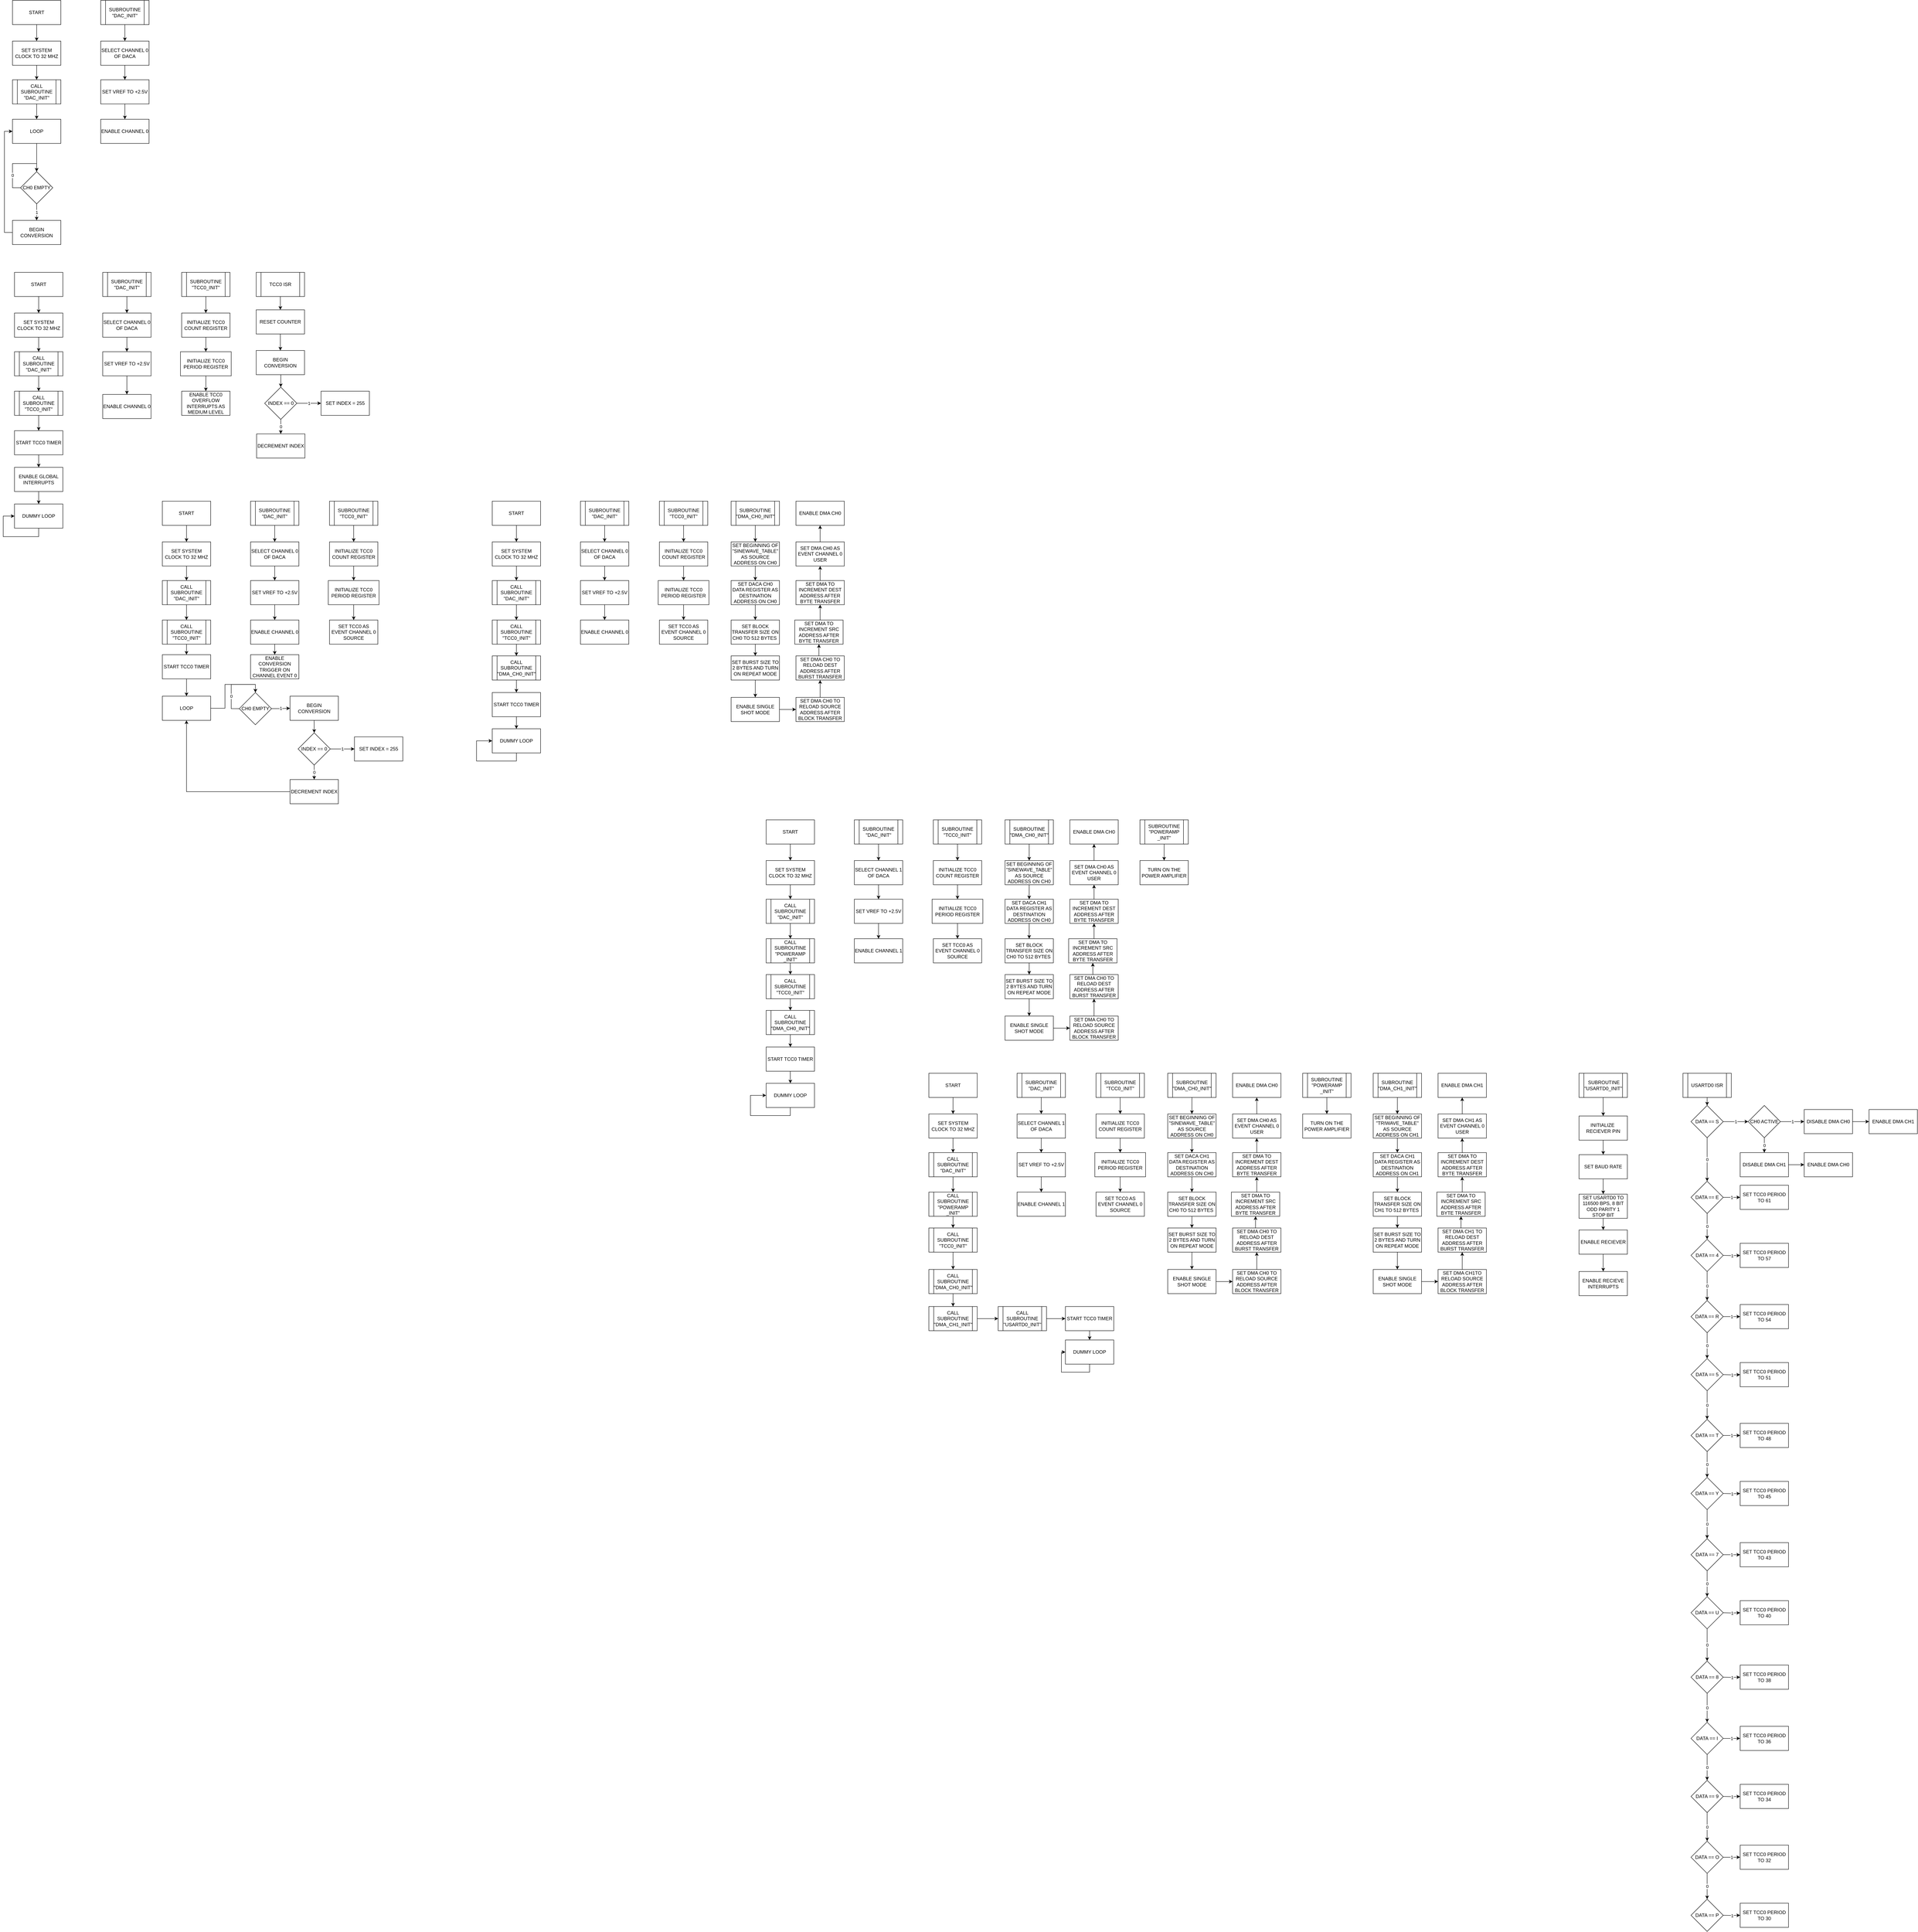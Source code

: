 <mxfile version="21.6.6" type="device">
  <diagram name="Page-1" id="TlnAXrUz_4EO8FhY6zSU">
    <mxGraphModel dx="643" dy="748" grid="0" gridSize="10" guides="1" tooltips="1" connect="1" arrows="1" fold="1" page="0" pageScale="1" pageWidth="850" pageHeight="1100" math="0" shadow="0">
      <root>
        <mxCell id="0" />
        <mxCell id="1" parent="0" />
        <mxCell id="gUw0K1UG4J31n6GEaIM--3" value="" style="edgeStyle=orthogonalEdgeStyle;rounded=0;orthogonalLoop=1;jettySize=auto;html=1;" parent="1" source="gUw0K1UG4J31n6GEaIM--1" target="gUw0K1UG4J31n6GEaIM--2" edge="1">
          <mxGeometry relative="1" as="geometry" />
        </mxCell>
        <mxCell id="gUw0K1UG4J31n6GEaIM--1" value="START" style="rounded=0;whiteSpace=wrap;html=1;" parent="1" vertex="1">
          <mxGeometry x="92" y="112" width="120" height="60" as="geometry" />
        </mxCell>
        <mxCell id="gUw0K1UG4J31n6GEaIM--7" value="" style="edgeStyle=orthogonalEdgeStyle;rounded=0;orthogonalLoop=1;jettySize=auto;html=1;" parent="1" source="gUw0K1UG4J31n6GEaIM--2" target="gUw0K1UG4J31n6GEaIM--6" edge="1">
          <mxGeometry relative="1" as="geometry" />
        </mxCell>
        <mxCell id="gUw0K1UG4J31n6GEaIM--2" value="SET SYSTEM CLOCK TO 32 MHZ" style="rounded=0;whiteSpace=wrap;html=1;" parent="1" vertex="1">
          <mxGeometry x="92" y="213" width="120" height="60" as="geometry" />
        </mxCell>
        <mxCell id="gUw0K1UG4J31n6GEaIM--9" value="" style="edgeStyle=orthogonalEdgeStyle;rounded=0;orthogonalLoop=1;jettySize=auto;html=1;" parent="1" source="gUw0K1UG4J31n6GEaIM--6" target="gUw0K1UG4J31n6GEaIM--8" edge="1">
          <mxGeometry relative="1" as="geometry" />
        </mxCell>
        <mxCell id="gUw0K1UG4J31n6GEaIM--6" value="CALL SUBROUTINE &quot;DAC_INIT&quot;" style="shape=process;whiteSpace=wrap;html=1;backgroundOutline=1;rounded=0;" parent="1" vertex="1">
          <mxGeometry x="92" y="309" width="120" height="60" as="geometry" />
        </mxCell>
        <mxCell id="gUw0K1UG4J31n6GEaIM--11" value="" style="edgeStyle=orthogonalEdgeStyle;rounded=0;orthogonalLoop=1;jettySize=auto;html=1;" parent="1" source="gUw0K1UG4J31n6GEaIM--8" target="gUw0K1UG4J31n6GEaIM--10" edge="1">
          <mxGeometry relative="1" as="geometry" />
        </mxCell>
        <mxCell id="gUw0K1UG4J31n6GEaIM--8" value="LOOP" style="whiteSpace=wrap;html=1;rounded=0;" parent="1" vertex="1">
          <mxGeometry x="92" y="407" width="120" height="60" as="geometry" />
        </mxCell>
        <mxCell id="gUw0K1UG4J31n6GEaIM--14" value="1" style="edgeStyle=orthogonalEdgeStyle;rounded=0;orthogonalLoop=1;jettySize=auto;html=1;" parent="1" source="gUw0K1UG4J31n6GEaIM--10" target="gUw0K1UG4J31n6GEaIM--13" edge="1">
          <mxGeometry relative="1" as="geometry" />
        </mxCell>
        <mxCell id="gUw0K1UG4J31n6GEaIM--10" value="CH0 EMPTY" style="rhombus;whiteSpace=wrap;html=1;rounded=0;" parent="1" vertex="1">
          <mxGeometry x="112" y="537" width="80" height="80" as="geometry" />
        </mxCell>
        <mxCell id="gUw0K1UG4J31n6GEaIM--12" value="0" style="edgeStyle=orthogonalEdgeStyle;rounded=0;orthogonalLoop=1;jettySize=auto;html=1;exitX=0;exitY=0.5;exitDx=0;exitDy=0;entryX=0.5;entryY=0;entryDx=0;entryDy=0;" parent="1" source="gUw0K1UG4J31n6GEaIM--10" target="gUw0K1UG4J31n6GEaIM--10" edge="1">
          <mxGeometry x="-0.362" relative="1" as="geometry">
            <Array as="points">
              <mxPoint x="92" y="577" />
              <mxPoint x="92" y="517" />
              <mxPoint x="152" y="517" />
            </Array>
            <mxPoint as="offset" />
          </mxGeometry>
        </mxCell>
        <mxCell id="gUw0K1UG4J31n6GEaIM--15" style="edgeStyle=orthogonalEdgeStyle;rounded=0;orthogonalLoop=1;jettySize=auto;html=1;exitX=0;exitY=0.5;exitDx=0;exitDy=0;entryX=0;entryY=0.5;entryDx=0;entryDy=0;" parent="1" source="gUw0K1UG4J31n6GEaIM--13" target="gUw0K1UG4J31n6GEaIM--8" edge="1">
          <mxGeometry relative="1" as="geometry" />
        </mxCell>
        <mxCell id="gUw0K1UG4J31n6GEaIM--13" value="BEGIN CONVERSION" style="whiteSpace=wrap;html=1;rounded=0;" parent="1" vertex="1">
          <mxGeometry x="92" y="658" width="120" height="60" as="geometry" />
        </mxCell>
        <mxCell id="gUw0K1UG4J31n6GEaIM--18" value="" style="edgeStyle=orthogonalEdgeStyle;rounded=0;orthogonalLoop=1;jettySize=auto;html=1;" parent="1" source="gUw0K1UG4J31n6GEaIM--16" target="gUw0K1UG4J31n6GEaIM--17" edge="1">
          <mxGeometry relative="1" as="geometry" />
        </mxCell>
        <mxCell id="gUw0K1UG4J31n6GEaIM--16" value="SUBROUTINE &quot;DAC_INIT&quot;" style="shape=process;whiteSpace=wrap;html=1;backgroundOutline=1;rounded=0;" parent="1" vertex="1">
          <mxGeometry x="311" y="112" width="120" height="60" as="geometry" />
        </mxCell>
        <mxCell id="gUw0K1UG4J31n6GEaIM--20" value="" style="edgeStyle=orthogonalEdgeStyle;rounded=0;orthogonalLoop=1;jettySize=auto;html=1;" parent="1" source="gUw0K1UG4J31n6GEaIM--17" target="gUw0K1UG4J31n6GEaIM--19" edge="1">
          <mxGeometry relative="1" as="geometry" />
        </mxCell>
        <mxCell id="gUw0K1UG4J31n6GEaIM--17" value="SELECT CHANNEL 0 OF DACA" style="whiteSpace=wrap;html=1;rounded=0;" parent="1" vertex="1">
          <mxGeometry x="311" y="213" width="120" height="60" as="geometry" />
        </mxCell>
        <mxCell id="gUw0K1UG4J31n6GEaIM--24" value="" style="edgeStyle=orthogonalEdgeStyle;rounded=0;orthogonalLoop=1;jettySize=auto;html=1;" parent="1" source="gUw0K1UG4J31n6GEaIM--19" target="gUw0K1UG4J31n6GEaIM--23" edge="1">
          <mxGeometry relative="1" as="geometry" />
        </mxCell>
        <mxCell id="gUw0K1UG4J31n6GEaIM--19" value="SET VREF TO +2.5V" style="whiteSpace=wrap;html=1;rounded=0;" parent="1" vertex="1">
          <mxGeometry x="311" y="309" width="120" height="60" as="geometry" />
        </mxCell>
        <mxCell id="gUw0K1UG4J31n6GEaIM--23" value="ENABLE CHANNEL 0" style="whiteSpace=wrap;html=1;rounded=0;" parent="1" vertex="1">
          <mxGeometry x="311" y="407" width="120" height="60" as="geometry" />
        </mxCell>
        <mxCell id="gUw0K1UG4J31n6GEaIM--25" value="" style="edgeStyle=orthogonalEdgeStyle;rounded=0;orthogonalLoop=1;jettySize=auto;html=1;" parent="1" source="gUw0K1UG4J31n6GEaIM--26" target="gUw0K1UG4J31n6GEaIM--28" edge="1">
          <mxGeometry relative="1" as="geometry" />
        </mxCell>
        <mxCell id="gUw0K1UG4J31n6GEaIM--26" value="START" style="rounded=0;whiteSpace=wrap;html=1;" parent="1" vertex="1">
          <mxGeometry x="97" y="787" width="120" height="60" as="geometry" />
        </mxCell>
        <mxCell id="gUw0K1UG4J31n6GEaIM--27" value="" style="edgeStyle=orthogonalEdgeStyle;rounded=0;orthogonalLoop=1;jettySize=auto;html=1;" parent="1" source="gUw0K1UG4J31n6GEaIM--28" target="gUw0K1UG4J31n6GEaIM--30" edge="1">
          <mxGeometry relative="1" as="geometry" />
        </mxCell>
        <mxCell id="gUw0K1UG4J31n6GEaIM--28" value="SET SYSTEM CLOCK TO 32 MHZ" style="rounded=0;whiteSpace=wrap;html=1;" parent="1" vertex="1">
          <mxGeometry x="97" y="888" width="120" height="60" as="geometry" />
        </mxCell>
        <mxCell id="gUw0K1UG4J31n6GEaIM--56" value="" style="edgeStyle=orthogonalEdgeStyle;rounded=0;orthogonalLoop=1;jettySize=auto;html=1;" parent="1" source="gUw0K1UG4J31n6GEaIM--30" target="gUw0K1UG4J31n6GEaIM--55" edge="1">
          <mxGeometry relative="1" as="geometry" />
        </mxCell>
        <mxCell id="gUw0K1UG4J31n6GEaIM--30" value="CALL SUBROUTINE &quot;DAC_INIT&quot;" style="shape=process;whiteSpace=wrap;html=1;backgroundOutline=1;rounded=0;" parent="1" vertex="1">
          <mxGeometry x="97" y="984" width="120" height="60" as="geometry" />
        </mxCell>
        <mxCell id="gUw0K1UG4J31n6GEaIM--38" value="" style="edgeStyle=orthogonalEdgeStyle;rounded=0;orthogonalLoop=1;jettySize=auto;html=1;" parent="1" source="gUw0K1UG4J31n6GEaIM--39" target="gUw0K1UG4J31n6GEaIM--41" edge="1">
          <mxGeometry relative="1" as="geometry" />
        </mxCell>
        <mxCell id="gUw0K1UG4J31n6GEaIM--39" value="SUBROUTINE &quot;DAC_INIT&quot;" style="shape=process;whiteSpace=wrap;html=1;backgroundOutline=1;rounded=0;" parent="1" vertex="1">
          <mxGeometry x="316" y="787" width="120" height="60" as="geometry" />
        </mxCell>
        <mxCell id="gUw0K1UG4J31n6GEaIM--40" value="" style="edgeStyle=orthogonalEdgeStyle;rounded=0;orthogonalLoop=1;jettySize=auto;html=1;" parent="1" source="gUw0K1UG4J31n6GEaIM--41" target="gUw0K1UG4J31n6GEaIM--43" edge="1">
          <mxGeometry relative="1" as="geometry" />
        </mxCell>
        <mxCell id="gUw0K1UG4J31n6GEaIM--41" value="SELECT CHANNEL 0 OF DACA" style="whiteSpace=wrap;html=1;rounded=0;" parent="1" vertex="1">
          <mxGeometry x="316" y="888" width="120" height="60" as="geometry" />
        </mxCell>
        <mxCell id="gUw0K1UG4J31n6GEaIM--75" style="edgeStyle=orthogonalEdgeStyle;rounded=0;orthogonalLoop=1;jettySize=auto;html=1;exitX=0.5;exitY=1;exitDx=0;exitDy=0;entryX=0.5;entryY=0;entryDx=0;entryDy=0;" parent="1" source="gUw0K1UG4J31n6GEaIM--43" target="gUw0K1UG4J31n6GEaIM--44" edge="1">
          <mxGeometry relative="1" as="geometry" />
        </mxCell>
        <mxCell id="gUw0K1UG4J31n6GEaIM--43" value="SET VREF TO +2.5V" style="whiteSpace=wrap;html=1;rounded=0;" parent="1" vertex="1">
          <mxGeometry x="316" y="984" width="120" height="60" as="geometry" />
        </mxCell>
        <mxCell id="gUw0K1UG4J31n6GEaIM--44" value="ENABLE CHANNEL 0" style="whiteSpace=wrap;html=1;rounded=0;" parent="1" vertex="1">
          <mxGeometry x="316" y="1090" width="120" height="60" as="geometry" />
        </mxCell>
        <mxCell id="gUw0K1UG4J31n6GEaIM--52" style="edgeStyle=orthogonalEdgeStyle;rounded=0;orthogonalLoop=1;jettySize=auto;html=1;exitX=0.5;exitY=1;exitDx=0;exitDy=0;entryX=0.5;entryY=0;entryDx=0;entryDy=0;" parent="1" source="gUw0K1UG4J31n6GEaIM--49" target="gUw0K1UG4J31n6GEaIM--51" edge="1">
          <mxGeometry relative="1" as="geometry" />
        </mxCell>
        <mxCell id="gUw0K1UG4J31n6GEaIM--49" value="TCC0 ISR" style="shape=process;whiteSpace=wrap;html=1;backgroundOutline=1;rounded=0;" parent="1" vertex="1">
          <mxGeometry x="697" y="787" width="120" height="60" as="geometry" />
        </mxCell>
        <mxCell id="gUw0K1UG4J31n6GEaIM--82" style="edgeStyle=orthogonalEdgeStyle;rounded=0;orthogonalLoop=1;jettySize=auto;html=1;exitX=0.5;exitY=1;exitDx=0;exitDy=0;entryX=0.5;entryY=0;entryDx=0;entryDy=0;" parent="1" source="gUw0K1UG4J31n6GEaIM--51" target="gUw0K1UG4J31n6GEaIM--53" edge="1">
          <mxGeometry relative="1" as="geometry" />
        </mxCell>
        <mxCell id="gUw0K1UG4J31n6GEaIM--51" value="RESET COUNTER" style="rounded=0;whiteSpace=wrap;html=1;" parent="1" vertex="1">
          <mxGeometry x="697" y="880" width="120" height="60" as="geometry" />
        </mxCell>
        <mxCell id="gUw0K1UG4J31n6GEaIM--83" style="edgeStyle=orthogonalEdgeStyle;rounded=0;orthogonalLoop=1;jettySize=auto;html=1;exitX=0.5;exitY=1;exitDx=0;exitDy=0;entryX=0.5;entryY=0;entryDx=0;entryDy=0;" parent="1" source="gUw0K1UG4J31n6GEaIM--53" target="gUw0K1UG4J31n6GEaIM--67" edge="1">
          <mxGeometry relative="1" as="geometry" />
        </mxCell>
        <mxCell id="gUw0K1UG4J31n6GEaIM--53" value="BEGIN CONVERSION" style="rounded=0;whiteSpace=wrap;html=1;" parent="1" vertex="1">
          <mxGeometry x="697" y="981" width="120" height="60" as="geometry" />
        </mxCell>
        <mxCell id="gUw0K1UG4J31n6GEaIM--77" value="" style="edgeStyle=orthogonalEdgeStyle;rounded=0;orthogonalLoop=1;jettySize=auto;html=1;" parent="1" source="gUw0K1UG4J31n6GEaIM--55" target="gUw0K1UG4J31n6GEaIM--76" edge="1">
          <mxGeometry relative="1" as="geometry" />
        </mxCell>
        <mxCell id="gUw0K1UG4J31n6GEaIM--55" value="CALL SUBROUTINE &quot;TCC0_INIT&quot;" style="shape=process;whiteSpace=wrap;html=1;backgroundOutline=1;rounded=0;" parent="1" vertex="1">
          <mxGeometry x="97" y="1082" width="120" height="60" as="geometry" />
        </mxCell>
        <mxCell id="gUw0K1UG4J31n6GEaIM--57" value="" style="edgeStyle=orthogonalEdgeStyle;rounded=0;orthogonalLoop=1;jettySize=auto;html=1;" parent="1" source="gUw0K1UG4J31n6GEaIM--58" target="gUw0K1UG4J31n6GEaIM--60" edge="1">
          <mxGeometry relative="1" as="geometry" />
        </mxCell>
        <mxCell id="gUw0K1UG4J31n6GEaIM--58" value="SUBROUTINE &quot;TCC0_INIT&quot;" style="shape=process;whiteSpace=wrap;html=1;backgroundOutline=1;rounded=0;" parent="1" vertex="1">
          <mxGeometry x="512" y="787" width="120" height="60" as="geometry" />
        </mxCell>
        <mxCell id="gUw0K1UG4J31n6GEaIM--59" value="" style="edgeStyle=orthogonalEdgeStyle;rounded=0;orthogonalLoop=1;jettySize=auto;html=1;" parent="1" source="gUw0K1UG4J31n6GEaIM--60" target="gUw0K1UG4J31n6GEaIM--62" edge="1">
          <mxGeometry relative="1" as="geometry" />
        </mxCell>
        <mxCell id="gUw0K1UG4J31n6GEaIM--60" value="INITIALIZE TCC0 COUNT REGISTER" style="whiteSpace=wrap;html=1;rounded=0;" parent="1" vertex="1">
          <mxGeometry x="512" y="888" width="120" height="60" as="geometry" />
        </mxCell>
        <mxCell id="gUw0K1UG4J31n6GEaIM--61" value="" style="edgeStyle=orthogonalEdgeStyle;rounded=0;orthogonalLoop=1;jettySize=auto;html=1;" parent="1" source="gUw0K1UG4J31n6GEaIM--62" target="gUw0K1UG4J31n6GEaIM--63" edge="1">
          <mxGeometry relative="1" as="geometry" />
        </mxCell>
        <mxCell id="gUw0K1UG4J31n6GEaIM--62" value="INITIALIZE TCC0 PERIOD REGISTER" style="whiteSpace=wrap;html=1;rounded=0;" parent="1" vertex="1">
          <mxGeometry x="509" y="984" width="126" height="60" as="geometry" />
        </mxCell>
        <mxCell id="gUw0K1UG4J31n6GEaIM--63" value="ENABLE TCC0 OVERFLOW INTERRUPTS AS MEDIUM LEVEL" style="whiteSpace=wrap;html=1;rounded=0;" parent="1" vertex="1">
          <mxGeometry x="512" y="1082" width="120" height="60" as="geometry" />
        </mxCell>
        <mxCell id="gUw0K1UG4J31n6GEaIM--73" value="1" style="edgeStyle=orthogonalEdgeStyle;rounded=0;orthogonalLoop=1;jettySize=auto;html=1;" parent="1" source="gUw0K1UG4J31n6GEaIM--67" target="gUw0K1UG4J31n6GEaIM--72" edge="1">
          <mxGeometry relative="1" as="geometry" />
        </mxCell>
        <mxCell id="gUw0K1UG4J31n6GEaIM--84" value="0" style="edgeStyle=orthogonalEdgeStyle;rounded=0;orthogonalLoop=1;jettySize=auto;html=1;exitX=0.5;exitY=1;exitDx=0;exitDy=0;entryX=0.5;entryY=0;entryDx=0;entryDy=0;" parent="1" source="gUw0K1UG4J31n6GEaIM--67" target="gUw0K1UG4J31n6GEaIM--70" edge="1">
          <mxGeometry relative="1" as="geometry" />
        </mxCell>
        <mxCell id="gUw0K1UG4J31n6GEaIM--67" value="INDEX == 0" style="rhombus;whiteSpace=wrap;html=1;rounded=0;" parent="1" vertex="1">
          <mxGeometry x="718" y="1072" width="80" height="80" as="geometry" />
        </mxCell>
        <mxCell id="gUw0K1UG4J31n6GEaIM--70" value="DECREMENT INDEX" style="rounded=0;whiteSpace=wrap;html=1;" parent="1" vertex="1">
          <mxGeometry x="698" y="1188" width="120" height="60" as="geometry" />
        </mxCell>
        <mxCell id="gUw0K1UG4J31n6GEaIM--72" value="SET INDEX = 255" style="whiteSpace=wrap;html=1;rounded=0;" parent="1" vertex="1">
          <mxGeometry x="858" y="1082" width="120" height="60" as="geometry" />
        </mxCell>
        <mxCell id="gUw0K1UG4J31n6GEaIM--87" style="edgeStyle=orthogonalEdgeStyle;rounded=0;orthogonalLoop=1;jettySize=auto;html=1;exitX=0.5;exitY=1;exitDx=0;exitDy=0;entryX=0.5;entryY=0;entryDx=0;entryDy=0;" parent="1" source="gUw0K1UG4J31n6GEaIM--76" target="gUw0K1UG4J31n6GEaIM--86" edge="1">
          <mxGeometry relative="1" as="geometry" />
        </mxCell>
        <mxCell id="gUw0K1UG4J31n6GEaIM--76" value="START TCC0 TIMER" style="whiteSpace=wrap;html=1;rounded=0;" parent="1" vertex="1">
          <mxGeometry x="97" y="1180" width="120" height="60" as="geometry" />
        </mxCell>
        <mxCell id="gUw0K1UG4J31n6GEaIM--78" value="DUMMY LOOP" style="whiteSpace=wrap;html=1;rounded=0;" parent="1" vertex="1">
          <mxGeometry x="97" y="1362" width="120" height="60" as="geometry" />
        </mxCell>
        <mxCell id="gUw0K1UG4J31n6GEaIM--80" style="edgeStyle=orthogonalEdgeStyle;rounded=0;orthogonalLoop=1;jettySize=auto;html=1;exitX=0.5;exitY=1;exitDx=0;exitDy=0;entryX=0;entryY=0.5;entryDx=0;entryDy=0;" parent="1" source="gUw0K1UG4J31n6GEaIM--78" target="gUw0K1UG4J31n6GEaIM--78" edge="1">
          <mxGeometry relative="1" as="geometry">
            <Array as="points">
              <mxPoint x="154" y="1443" />
              <mxPoint x="69" y="1443" />
              <mxPoint x="69" y="1393" />
            </Array>
          </mxGeometry>
        </mxCell>
        <mxCell id="gUw0K1UG4J31n6GEaIM--88" style="edgeStyle=orthogonalEdgeStyle;rounded=0;orthogonalLoop=1;jettySize=auto;html=1;exitX=0.5;exitY=1;exitDx=0;exitDy=0;entryX=0.5;entryY=0;entryDx=0;entryDy=0;" parent="1" source="gUw0K1UG4J31n6GEaIM--86" target="gUw0K1UG4J31n6GEaIM--78" edge="1">
          <mxGeometry relative="1" as="geometry" />
        </mxCell>
        <mxCell id="gUw0K1UG4J31n6GEaIM--86" value="ENABLE GLOBAL INTERRUPTS" style="whiteSpace=wrap;html=1;rounded=0;" parent="1" vertex="1">
          <mxGeometry x="97" y="1271" width="120" height="60" as="geometry" />
        </mxCell>
        <mxCell id="fH4SnlPZ54_qbOSEumDx-1" value="" style="edgeStyle=orthogonalEdgeStyle;rounded=0;orthogonalLoop=1;jettySize=auto;html=1;" parent="1" source="fH4SnlPZ54_qbOSEumDx-2" target="fH4SnlPZ54_qbOSEumDx-4" edge="1">
          <mxGeometry relative="1" as="geometry" />
        </mxCell>
        <mxCell id="fH4SnlPZ54_qbOSEumDx-2" value="START" style="rounded=0;whiteSpace=wrap;html=1;" parent="1" vertex="1">
          <mxGeometry x="464" y="1355" width="120" height="60" as="geometry" />
        </mxCell>
        <mxCell id="fH4SnlPZ54_qbOSEumDx-3" value="" style="edgeStyle=orthogonalEdgeStyle;rounded=0;orthogonalLoop=1;jettySize=auto;html=1;" parent="1" source="fH4SnlPZ54_qbOSEumDx-4" target="fH4SnlPZ54_qbOSEumDx-6" edge="1">
          <mxGeometry relative="1" as="geometry" />
        </mxCell>
        <mxCell id="fH4SnlPZ54_qbOSEumDx-4" value="SET SYSTEM CLOCK TO 32 MHZ" style="rounded=0;whiteSpace=wrap;html=1;" parent="1" vertex="1">
          <mxGeometry x="464" y="1456" width="120" height="60" as="geometry" />
        </mxCell>
        <mxCell id="fH4SnlPZ54_qbOSEumDx-5" value="" style="edgeStyle=orthogonalEdgeStyle;rounded=0;orthogonalLoop=1;jettySize=auto;html=1;" parent="1" source="fH4SnlPZ54_qbOSEumDx-6" target="fH4SnlPZ54_qbOSEumDx-21" edge="1">
          <mxGeometry relative="1" as="geometry" />
        </mxCell>
        <mxCell id="fH4SnlPZ54_qbOSEumDx-6" value="CALL SUBROUTINE &quot;DAC_INIT&quot;" style="shape=process;whiteSpace=wrap;html=1;backgroundOutline=1;rounded=0;" parent="1" vertex="1">
          <mxGeometry x="464" y="1552" width="120" height="60" as="geometry" />
        </mxCell>
        <mxCell id="fH4SnlPZ54_qbOSEumDx-7" value="" style="edgeStyle=orthogonalEdgeStyle;rounded=0;orthogonalLoop=1;jettySize=auto;html=1;" parent="1" source="fH4SnlPZ54_qbOSEumDx-8" target="fH4SnlPZ54_qbOSEumDx-10" edge="1">
          <mxGeometry relative="1" as="geometry" />
        </mxCell>
        <mxCell id="fH4SnlPZ54_qbOSEumDx-8" value="SUBROUTINE &quot;DAC_INIT&quot;" style="shape=process;whiteSpace=wrap;html=1;backgroundOutline=1;rounded=0;" parent="1" vertex="1">
          <mxGeometry x="683" y="1355" width="120" height="60" as="geometry" />
        </mxCell>
        <mxCell id="fH4SnlPZ54_qbOSEumDx-9" value="" style="edgeStyle=orthogonalEdgeStyle;rounded=0;orthogonalLoop=1;jettySize=auto;html=1;" parent="1" source="fH4SnlPZ54_qbOSEumDx-10" target="fH4SnlPZ54_qbOSEumDx-12" edge="1">
          <mxGeometry relative="1" as="geometry" />
        </mxCell>
        <mxCell id="fH4SnlPZ54_qbOSEumDx-10" value="SELECT CHANNEL 0 OF DACA" style="whiteSpace=wrap;html=1;rounded=0;" parent="1" vertex="1">
          <mxGeometry x="683" y="1456" width="120" height="60" as="geometry" />
        </mxCell>
        <mxCell id="fH4SnlPZ54_qbOSEumDx-11" style="edgeStyle=orthogonalEdgeStyle;rounded=0;orthogonalLoop=1;jettySize=auto;html=1;exitX=0.5;exitY=1;exitDx=0;exitDy=0;entryX=0.5;entryY=0;entryDx=0;entryDy=0;" parent="1" source="fH4SnlPZ54_qbOSEumDx-12" target="fH4SnlPZ54_qbOSEumDx-13" edge="1">
          <mxGeometry relative="1" as="geometry" />
        </mxCell>
        <mxCell id="fH4SnlPZ54_qbOSEumDx-12" value="SET VREF TO +2.5V" style="whiteSpace=wrap;html=1;rounded=0;" parent="1" vertex="1">
          <mxGeometry x="683" y="1552" width="120" height="60" as="geometry" />
        </mxCell>
        <mxCell id="fH4SnlPZ54_qbOSEumDx-43" value="" style="edgeStyle=orthogonalEdgeStyle;rounded=0;orthogonalLoop=1;jettySize=auto;html=1;" parent="1" source="fH4SnlPZ54_qbOSEumDx-13" target="fH4SnlPZ54_qbOSEumDx-42" edge="1">
          <mxGeometry relative="1" as="geometry" />
        </mxCell>
        <mxCell id="fH4SnlPZ54_qbOSEumDx-13" value="ENABLE CHANNEL 0" style="whiteSpace=wrap;html=1;rounded=0;" parent="1" vertex="1">
          <mxGeometry x="683" y="1650" width="120" height="60" as="geometry" />
        </mxCell>
        <mxCell id="fH4SnlPZ54_qbOSEumDx-20" value="" style="edgeStyle=orthogonalEdgeStyle;rounded=0;orthogonalLoop=1;jettySize=auto;html=1;" parent="1" source="fH4SnlPZ54_qbOSEumDx-21" target="fH4SnlPZ54_qbOSEumDx-35" edge="1">
          <mxGeometry relative="1" as="geometry" />
        </mxCell>
        <mxCell id="fH4SnlPZ54_qbOSEumDx-21" value="CALL SUBROUTINE &quot;TCC0_INIT&quot;" style="shape=process;whiteSpace=wrap;html=1;backgroundOutline=1;rounded=0;" parent="1" vertex="1">
          <mxGeometry x="464" y="1650" width="120" height="60" as="geometry" />
        </mxCell>
        <mxCell id="fH4SnlPZ54_qbOSEumDx-22" value="" style="edgeStyle=orthogonalEdgeStyle;rounded=0;orthogonalLoop=1;jettySize=auto;html=1;" parent="1" source="fH4SnlPZ54_qbOSEumDx-23" target="fH4SnlPZ54_qbOSEumDx-25" edge="1">
          <mxGeometry relative="1" as="geometry" />
        </mxCell>
        <mxCell id="fH4SnlPZ54_qbOSEumDx-23" value="SUBROUTINE &quot;TCC0_INIT&quot;" style="shape=process;whiteSpace=wrap;html=1;backgroundOutline=1;rounded=0;" parent="1" vertex="1">
          <mxGeometry x="879" y="1355" width="120" height="60" as="geometry" />
        </mxCell>
        <mxCell id="fH4SnlPZ54_qbOSEumDx-24" value="" style="edgeStyle=orthogonalEdgeStyle;rounded=0;orthogonalLoop=1;jettySize=auto;html=1;" parent="1" source="fH4SnlPZ54_qbOSEumDx-25" target="fH4SnlPZ54_qbOSEumDx-27" edge="1">
          <mxGeometry relative="1" as="geometry" />
        </mxCell>
        <mxCell id="fH4SnlPZ54_qbOSEumDx-25" value="INITIALIZE TCC0 COUNT REGISTER" style="whiteSpace=wrap;html=1;rounded=0;" parent="1" vertex="1">
          <mxGeometry x="879" y="1456" width="120" height="60" as="geometry" />
        </mxCell>
        <mxCell id="fH4SnlPZ54_qbOSEumDx-65" style="edgeStyle=orthogonalEdgeStyle;rounded=0;orthogonalLoop=1;jettySize=auto;html=1;exitX=0.5;exitY=1;exitDx=0;exitDy=0;entryX=0.5;entryY=0;entryDx=0;entryDy=0;" parent="1" source="fH4SnlPZ54_qbOSEumDx-27" target="fH4SnlPZ54_qbOSEumDx-40" edge="1">
          <mxGeometry relative="1" as="geometry" />
        </mxCell>
        <mxCell id="fH4SnlPZ54_qbOSEumDx-27" value="INITIALIZE TCC0 PERIOD REGISTER" style="whiteSpace=wrap;html=1;rounded=0;" parent="1" vertex="1">
          <mxGeometry x="876" y="1552" width="126" height="60" as="geometry" />
        </mxCell>
        <mxCell id="fH4SnlPZ54_qbOSEumDx-44" style="edgeStyle=orthogonalEdgeStyle;rounded=0;orthogonalLoop=1;jettySize=auto;html=1;exitX=0.5;exitY=1;exitDx=0;exitDy=0;entryX=0.5;entryY=0;entryDx=0;entryDy=0;" parent="1" source="fH4SnlPZ54_qbOSEumDx-35" target="fH4SnlPZ54_qbOSEumDx-36" edge="1">
          <mxGeometry relative="1" as="geometry" />
        </mxCell>
        <mxCell id="fH4SnlPZ54_qbOSEumDx-35" value="START TCC0 TIMER" style="whiteSpace=wrap;html=1;rounded=0;" parent="1" vertex="1">
          <mxGeometry x="464" y="1736" width="120" height="60" as="geometry" />
        </mxCell>
        <mxCell id="fH4SnlPZ54_qbOSEumDx-61" style="edgeStyle=orthogonalEdgeStyle;rounded=0;orthogonalLoop=1;jettySize=auto;html=1;exitX=1;exitY=0.5;exitDx=0;exitDy=0;entryX=0.5;entryY=0;entryDx=0;entryDy=0;" parent="1" source="fH4SnlPZ54_qbOSEumDx-36" target="fH4SnlPZ54_qbOSEumDx-50" edge="1">
          <mxGeometry relative="1" as="geometry" />
        </mxCell>
        <mxCell id="fH4SnlPZ54_qbOSEumDx-36" value="LOOP" style="whiteSpace=wrap;html=1;rounded=0;" parent="1" vertex="1">
          <mxGeometry x="464" y="1839" width="120" height="60" as="geometry" />
        </mxCell>
        <mxCell id="fH4SnlPZ54_qbOSEumDx-40" value="SET TCC0 AS EVENT CHANNEL 0 SOURCE" style="whiteSpace=wrap;html=1;rounded=0;" parent="1" vertex="1">
          <mxGeometry x="879" y="1650" width="120" height="60" as="geometry" />
        </mxCell>
        <mxCell id="fH4SnlPZ54_qbOSEumDx-42" value="ENABLE CONVERSION TRIGGER ON CHANNEL EVENT 0" style="whiteSpace=wrap;html=1;rounded=0;" parent="1" vertex="1">
          <mxGeometry x="683" y="1736" width="120" height="60" as="geometry" />
        </mxCell>
        <mxCell id="fH4SnlPZ54_qbOSEumDx-49" value="1" style="edgeStyle=orthogonalEdgeStyle;rounded=0;orthogonalLoop=1;jettySize=auto;html=1;" parent="1" source="fH4SnlPZ54_qbOSEumDx-50" target="fH4SnlPZ54_qbOSEumDx-52" edge="1">
          <mxGeometry relative="1" as="geometry" />
        </mxCell>
        <mxCell id="fH4SnlPZ54_qbOSEumDx-50" value="CH0 EMPTY" style="rhombus;whiteSpace=wrap;html=1;rounded=0;" parent="1" vertex="1">
          <mxGeometry x="655" y="1829.94" width="80" height="80" as="geometry" />
        </mxCell>
        <mxCell id="fH4SnlPZ54_qbOSEumDx-51" value="0" style="edgeStyle=orthogonalEdgeStyle;rounded=0;orthogonalLoop=1;jettySize=auto;html=1;exitX=0;exitY=0.5;exitDx=0;exitDy=0;entryX=0.5;entryY=0;entryDx=0;entryDy=0;" parent="1" source="fH4SnlPZ54_qbOSEumDx-50" target="fH4SnlPZ54_qbOSEumDx-50" edge="1">
          <mxGeometry x="-0.362" relative="1" as="geometry">
            <Array as="points">
              <mxPoint x="635" y="1869.94" />
              <mxPoint x="635" y="1809.94" />
              <mxPoint x="695" y="1809.94" />
            </Array>
            <mxPoint as="offset" />
          </mxGeometry>
        </mxCell>
        <mxCell id="fH4SnlPZ54_qbOSEumDx-63" style="edgeStyle=orthogonalEdgeStyle;rounded=0;orthogonalLoop=1;jettySize=auto;html=1;exitX=0.5;exitY=1;exitDx=0;exitDy=0;entryX=0.5;entryY=0;entryDx=0;entryDy=0;" parent="1" source="fH4SnlPZ54_qbOSEumDx-52" target="fH4SnlPZ54_qbOSEumDx-56" edge="1">
          <mxGeometry relative="1" as="geometry" />
        </mxCell>
        <mxCell id="fH4SnlPZ54_qbOSEumDx-52" value="BEGIN CONVERSION" style="whiteSpace=wrap;html=1;rounded=0;" parent="1" vertex="1">
          <mxGeometry x="781" y="1839" width="120" height="60" as="geometry" />
        </mxCell>
        <mxCell id="fH4SnlPZ54_qbOSEumDx-54" value="1" style="edgeStyle=orthogonalEdgeStyle;rounded=0;orthogonalLoop=1;jettySize=auto;html=1;" parent="1" source="fH4SnlPZ54_qbOSEumDx-56" target="fH4SnlPZ54_qbOSEumDx-58" edge="1">
          <mxGeometry relative="1" as="geometry" />
        </mxCell>
        <mxCell id="fH4SnlPZ54_qbOSEumDx-55" value="0" style="edgeStyle=orthogonalEdgeStyle;rounded=0;orthogonalLoop=1;jettySize=auto;html=1;exitX=0.5;exitY=1;exitDx=0;exitDy=0;entryX=0.5;entryY=0;entryDx=0;entryDy=0;" parent="1" source="fH4SnlPZ54_qbOSEumDx-56" target="fH4SnlPZ54_qbOSEumDx-57" edge="1">
          <mxGeometry relative="1" as="geometry" />
        </mxCell>
        <mxCell id="fH4SnlPZ54_qbOSEumDx-56" value="INDEX == 0" style="rhombus;whiteSpace=wrap;html=1;rounded=0;" parent="1" vertex="1">
          <mxGeometry x="801" y="1930" width="80" height="80" as="geometry" />
        </mxCell>
        <mxCell id="fH4SnlPZ54_qbOSEumDx-64" style="edgeStyle=orthogonalEdgeStyle;rounded=0;orthogonalLoop=1;jettySize=auto;html=1;exitX=0;exitY=0.5;exitDx=0;exitDy=0;entryX=0.5;entryY=1;entryDx=0;entryDy=0;" parent="1" source="fH4SnlPZ54_qbOSEumDx-57" target="fH4SnlPZ54_qbOSEumDx-36" edge="1">
          <mxGeometry relative="1" as="geometry" />
        </mxCell>
        <mxCell id="fH4SnlPZ54_qbOSEumDx-57" value="DECREMENT INDEX" style="rounded=0;whiteSpace=wrap;html=1;" parent="1" vertex="1">
          <mxGeometry x="781" y="2046" width="120" height="60" as="geometry" />
        </mxCell>
        <mxCell id="fH4SnlPZ54_qbOSEumDx-58" value="SET INDEX = 255" style="whiteSpace=wrap;html=1;rounded=0;" parent="1" vertex="1">
          <mxGeometry x="941" y="1940" width="120" height="60" as="geometry" />
        </mxCell>
        <mxCell id="fH4SnlPZ54_qbOSEumDx-66" value="" style="edgeStyle=orthogonalEdgeStyle;rounded=0;orthogonalLoop=1;jettySize=auto;html=1;" parent="1" source="fH4SnlPZ54_qbOSEumDx-67" target="fH4SnlPZ54_qbOSEumDx-69" edge="1">
          <mxGeometry relative="1" as="geometry" />
        </mxCell>
        <mxCell id="fH4SnlPZ54_qbOSEumDx-67" value="START" style="rounded=0;whiteSpace=wrap;html=1;" parent="1" vertex="1">
          <mxGeometry x="1283" y="1355" width="120" height="60" as="geometry" />
        </mxCell>
        <mxCell id="fH4SnlPZ54_qbOSEumDx-68" value="" style="edgeStyle=orthogonalEdgeStyle;rounded=0;orthogonalLoop=1;jettySize=auto;html=1;" parent="1" source="fH4SnlPZ54_qbOSEumDx-69" target="fH4SnlPZ54_qbOSEumDx-71" edge="1">
          <mxGeometry relative="1" as="geometry" />
        </mxCell>
        <mxCell id="fH4SnlPZ54_qbOSEumDx-69" value="SET SYSTEM CLOCK TO 32 MHZ" style="rounded=0;whiteSpace=wrap;html=1;" parent="1" vertex="1">
          <mxGeometry x="1283" y="1456" width="120" height="60" as="geometry" />
        </mxCell>
        <mxCell id="fH4SnlPZ54_qbOSEumDx-70" value="" style="edgeStyle=orthogonalEdgeStyle;rounded=0;orthogonalLoop=1;jettySize=auto;html=1;" parent="1" source="fH4SnlPZ54_qbOSEumDx-71" target="fH4SnlPZ54_qbOSEumDx-81" edge="1">
          <mxGeometry relative="1" as="geometry" />
        </mxCell>
        <mxCell id="fH4SnlPZ54_qbOSEumDx-71" value="CALL SUBROUTINE &quot;DAC_INIT&quot;" style="shape=process;whiteSpace=wrap;html=1;backgroundOutline=1;rounded=0;" parent="1" vertex="1">
          <mxGeometry x="1283" y="1552" width="120" height="60" as="geometry" />
        </mxCell>
        <mxCell id="fH4SnlPZ54_qbOSEumDx-72" value="" style="edgeStyle=orthogonalEdgeStyle;rounded=0;orthogonalLoop=1;jettySize=auto;html=1;" parent="1" source="fH4SnlPZ54_qbOSEumDx-73" target="fH4SnlPZ54_qbOSEumDx-75" edge="1">
          <mxGeometry relative="1" as="geometry" />
        </mxCell>
        <mxCell id="fH4SnlPZ54_qbOSEumDx-73" value="SUBROUTINE &quot;DAC_INIT&quot;" style="shape=process;whiteSpace=wrap;html=1;backgroundOutline=1;rounded=0;" parent="1" vertex="1">
          <mxGeometry x="1502" y="1355" width="120" height="60" as="geometry" />
        </mxCell>
        <mxCell id="fH4SnlPZ54_qbOSEumDx-74" value="" style="edgeStyle=orthogonalEdgeStyle;rounded=0;orthogonalLoop=1;jettySize=auto;html=1;" parent="1" source="fH4SnlPZ54_qbOSEumDx-75" target="fH4SnlPZ54_qbOSEumDx-77" edge="1">
          <mxGeometry relative="1" as="geometry" />
        </mxCell>
        <mxCell id="fH4SnlPZ54_qbOSEumDx-75" value="SELECT CHANNEL 0 OF DACA" style="whiteSpace=wrap;html=1;rounded=0;" parent="1" vertex="1">
          <mxGeometry x="1502" y="1456" width="120" height="60" as="geometry" />
        </mxCell>
        <mxCell id="fH4SnlPZ54_qbOSEumDx-76" style="edgeStyle=orthogonalEdgeStyle;rounded=0;orthogonalLoop=1;jettySize=auto;html=1;exitX=0.5;exitY=1;exitDx=0;exitDy=0;entryX=0.5;entryY=0;entryDx=0;entryDy=0;" parent="1" source="fH4SnlPZ54_qbOSEumDx-77" target="fH4SnlPZ54_qbOSEumDx-79" edge="1">
          <mxGeometry relative="1" as="geometry" />
        </mxCell>
        <mxCell id="fH4SnlPZ54_qbOSEumDx-77" value="SET VREF TO +2.5V" style="whiteSpace=wrap;html=1;rounded=0;" parent="1" vertex="1">
          <mxGeometry x="1502" y="1552" width="120" height="60" as="geometry" />
        </mxCell>
        <mxCell id="fH4SnlPZ54_qbOSEumDx-79" value="ENABLE CHANNEL 0" style="whiteSpace=wrap;html=1;rounded=0;" parent="1" vertex="1">
          <mxGeometry x="1502" y="1650" width="120" height="60" as="geometry" />
        </mxCell>
        <mxCell id="fH4SnlPZ54_qbOSEumDx-107" style="edgeStyle=orthogonalEdgeStyle;rounded=0;orthogonalLoop=1;jettySize=auto;html=1;exitX=0.5;exitY=1;exitDx=0;exitDy=0;entryX=0.5;entryY=0;entryDx=0;entryDy=0;" parent="1" source="fH4SnlPZ54_qbOSEumDx-81" target="fH4SnlPZ54_qbOSEumDx-106" edge="1">
          <mxGeometry relative="1" as="geometry" />
        </mxCell>
        <mxCell id="fH4SnlPZ54_qbOSEumDx-81" value="CALL SUBROUTINE &quot;TCC0_INIT&quot;" style="shape=process;whiteSpace=wrap;html=1;backgroundOutline=1;rounded=0;" parent="1" vertex="1">
          <mxGeometry x="1283" y="1650" width="120" height="60" as="geometry" />
        </mxCell>
        <mxCell id="fH4SnlPZ54_qbOSEumDx-82" value="" style="edgeStyle=orthogonalEdgeStyle;rounded=0;orthogonalLoop=1;jettySize=auto;html=1;" parent="1" source="fH4SnlPZ54_qbOSEumDx-83" target="fH4SnlPZ54_qbOSEumDx-85" edge="1">
          <mxGeometry relative="1" as="geometry" />
        </mxCell>
        <mxCell id="fH4SnlPZ54_qbOSEumDx-83" value="SUBROUTINE &quot;TCC0_INIT&quot;" style="shape=process;whiteSpace=wrap;html=1;backgroundOutline=1;rounded=0;" parent="1" vertex="1">
          <mxGeometry x="1698" y="1355" width="120" height="60" as="geometry" />
        </mxCell>
        <mxCell id="fH4SnlPZ54_qbOSEumDx-84" value="" style="edgeStyle=orthogonalEdgeStyle;rounded=0;orthogonalLoop=1;jettySize=auto;html=1;" parent="1" source="fH4SnlPZ54_qbOSEumDx-85" target="fH4SnlPZ54_qbOSEumDx-87" edge="1">
          <mxGeometry relative="1" as="geometry" />
        </mxCell>
        <mxCell id="fH4SnlPZ54_qbOSEumDx-85" value="INITIALIZE TCC0 COUNT REGISTER" style="whiteSpace=wrap;html=1;rounded=0;" parent="1" vertex="1">
          <mxGeometry x="1698" y="1456" width="120" height="60" as="geometry" />
        </mxCell>
        <mxCell id="fH4SnlPZ54_qbOSEumDx-86" style="edgeStyle=orthogonalEdgeStyle;rounded=0;orthogonalLoop=1;jettySize=auto;html=1;exitX=0.5;exitY=1;exitDx=0;exitDy=0;entryX=0.5;entryY=0;entryDx=0;entryDy=0;" parent="1" source="fH4SnlPZ54_qbOSEumDx-87" target="fH4SnlPZ54_qbOSEumDx-92" edge="1">
          <mxGeometry relative="1" as="geometry" />
        </mxCell>
        <mxCell id="fH4SnlPZ54_qbOSEumDx-87" value="INITIALIZE TCC0 PERIOD REGISTER" style="whiteSpace=wrap;html=1;rounded=0;" parent="1" vertex="1">
          <mxGeometry x="1695" y="1552" width="126" height="60" as="geometry" />
        </mxCell>
        <mxCell id="fH4SnlPZ54_qbOSEumDx-88" style="edgeStyle=orthogonalEdgeStyle;rounded=0;orthogonalLoop=1;jettySize=auto;html=1;exitX=0.5;exitY=1;exitDx=0;exitDy=0;entryX=0.5;entryY=0;entryDx=0;entryDy=0;" parent="1" source="fH4SnlPZ54_qbOSEumDx-89" target="fH4SnlPZ54_qbOSEumDx-91" edge="1">
          <mxGeometry relative="1" as="geometry" />
        </mxCell>
        <mxCell id="fH4SnlPZ54_qbOSEumDx-89" value="START TCC0 TIMER" style="whiteSpace=wrap;html=1;rounded=0;" parent="1" vertex="1">
          <mxGeometry x="1283" y="1829.94" width="120" height="60" as="geometry" />
        </mxCell>
        <mxCell id="fH4SnlPZ54_qbOSEumDx-91" value="DUMMY LOOP" style="whiteSpace=wrap;html=1;rounded=0;" parent="1" vertex="1">
          <mxGeometry x="1283" y="1919.94" width="120" height="60" as="geometry" />
        </mxCell>
        <mxCell id="fH4SnlPZ54_qbOSEumDx-92" value="SET TCC0 AS EVENT CHANNEL 0 SOURCE" style="whiteSpace=wrap;html=1;rounded=0;" parent="1" vertex="1">
          <mxGeometry x="1698" y="1650" width="120" height="60" as="geometry" />
        </mxCell>
        <mxCell id="fH4SnlPZ54_qbOSEumDx-105" style="edgeStyle=orthogonalEdgeStyle;rounded=0;orthogonalLoop=1;jettySize=auto;html=1;exitX=0.5;exitY=1;exitDx=0;exitDy=0;entryX=0;entryY=0.5;entryDx=0;entryDy=0;" parent="1" source="fH4SnlPZ54_qbOSEumDx-91" target="fH4SnlPZ54_qbOSEumDx-91" edge="1">
          <mxGeometry relative="1" as="geometry">
            <Array as="points">
              <mxPoint x="1343" y="1999.94" />
              <mxPoint x="1244" y="1999.94" />
              <mxPoint x="1244" y="1949.94" />
            </Array>
          </mxGeometry>
        </mxCell>
        <mxCell id="fH4SnlPZ54_qbOSEumDx-108" style="edgeStyle=orthogonalEdgeStyle;rounded=0;orthogonalLoop=1;jettySize=auto;html=1;exitX=0.5;exitY=1;exitDx=0;exitDy=0;entryX=0.5;entryY=0;entryDx=0;entryDy=0;" parent="1" source="fH4SnlPZ54_qbOSEumDx-106" target="fH4SnlPZ54_qbOSEumDx-89" edge="1">
          <mxGeometry relative="1" as="geometry" />
        </mxCell>
        <mxCell id="fH4SnlPZ54_qbOSEumDx-106" value="CALL&lt;br&gt;SUBROUTINE &quot;DMA_CH0_INIT&quot;" style="shape=process;whiteSpace=wrap;html=1;backgroundOutline=1;rounded=0;" parent="1" vertex="1">
          <mxGeometry x="1283" y="1739" width="120" height="60" as="geometry" />
        </mxCell>
        <mxCell id="fH4SnlPZ54_qbOSEumDx-112" value="" style="edgeStyle=orthogonalEdgeStyle;rounded=0;orthogonalLoop=1;jettySize=auto;html=1;" parent="1" source="fH4SnlPZ54_qbOSEumDx-110" target="fH4SnlPZ54_qbOSEumDx-111" edge="1">
          <mxGeometry relative="1" as="geometry" />
        </mxCell>
        <mxCell id="fH4SnlPZ54_qbOSEumDx-110" value="SUBROUTINE &quot;DMA_CH0_INIT&quot;" style="shape=process;whiteSpace=wrap;html=1;backgroundOutline=1;rounded=0;" parent="1" vertex="1">
          <mxGeometry x="1876" y="1355" width="120" height="60" as="geometry" />
        </mxCell>
        <mxCell id="fH4SnlPZ54_qbOSEumDx-114" value="" style="edgeStyle=orthogonalEdgeStyle;rounded=0;orthogonalLoop=1;jettySize=auto;html=1;" parent="1" source="fH4SnlPZ54_qbOSEumDx-111" target="fH4SnlPZ54_qbOSEumDx-113" edge="1">
          <mxGeometry relative="1" as="geometry" />
        </mxCell>
        <mxCell id="fH4SnlPZ54_qbOSEumDx-111" value="SET BEGINNING OF &quot;SINEWAVE_TABLE&quot; AS SOURCE ADDRESS ON CH0" style="whiteSpace=wrap;html=1;rounded=0;" parent="1" vertex="1">
          <mxGeometry x="1876" y="1456" width="120" height="60" as="geometry" />
        </mxCell>
        <mxCell id="fH4SnlPZ54_qbOSEumDx-116" value="" style="edgeStyle=orthogonalEdgeStyle;rounded=0;orthogonalLoop=1;jettySize=auto;html=1;" parent="1" source="fH4SnlPZ54_qbOSEumDx-113" target="fH4SnlPZ54_qbOSEumDx-115" edge="1">
          <mxGeometry relative="1" as="geometry" />
        </mxCell>
        <mxCell id="fH4SnlPZ54_qbOSEumDx-113" value="SET DACA CH0 DATA REGISTER AS DESTINATION ADDRESS ON CH0" style="whiteSpace=wrap;html=1;rounded=0;" parent="1" vertex="1">
          <mxGeometry x="1876" y="1552" width="120" height="60" as="geometry" />
        </mxCell>
        <mxCell id="prMrfuojLnbZUjlAyUVs-4" style="edgeStyle=orthogonalEdgeStyle;rounded=0;orthogonalLoop=1;jettySize=auto;html=1;exitX=0.5;exitY=1;exitDx=0;exitDy=0;entryX=0.5;entryY=0;entryDx=0;entryDy=0;" parent="1" source="fH4SnlPZ54_qbOSEumDx-115" target="fH4SnlPZ54_qbOSEumDx-125" edge="1">
          <mxGeometry relative="1" as="geometry" />
        </mxCell>
        <mxCell id="fH4SnlPZ54_qbOSEumDx-115" value="SET BLOCK TRANSFER SIZE ON CH0 TO 512 BYTES&amp;nbsp;" style="whiteSpace=wrap;html=1;rounded=0;" parent="1" vertex="1">
          <mxGeometry x="1876" y="1650" width="120" height="60" as="geometry" />
        </mxCell>
        <mxCell id="KPoJ1sqKYO5N4EqKczap-2" style="edgeStyle=orthogonalEdgeStyle;rounded=0;orthogonalLoop=1;jettySize=auto;html=1;exitX=0.5;exitY=0;exitDx=0;exitDy=0;entryX=0.5;entryY=1;entryDx=0;entryDy=0;" edge="1" parent="1" source="fH4SnlPZ54_qbOSEumDx-119" target="KPoJ1sqKYO5N4EqKczap-1">
          <mxGeometry relative="1" as="geometry" />
        </mxCell>
        <mxCell id="fH4SnlPZ54_qbOSEumDx-119" value="SET DMA CH0 TO RELOAD SOURCE ADDRESS AFTER BLOCK TRANSFER" style="whiteSpace=wrap;html=1;rounded=0;" parent="1" vertex="1">
          <mxGeometry x="2037" y="1842" width="120" height="60" as="geometry" />
        </mxCell>
        <mxCell id="prMrfuojLnbZUjlAyUVs-7" value="" style="edgeStyle=orthogonalEdgeStyle;rounded=0;orthogonalLoop=1;jettySize=auto;html=1;" parent="1" source="fH4SnlPZ54_qbOSEumDx-121" target="prMrfuojLnbZUjlAyUVs-6" edge="1">
          <mxGeometry relative="1" as="geometry" />
        </mxCell>
        <mxCell id="fH4SnlPZ54_qbOSEumDx-121" value="SET DMA CH0 AS EVENT CHANNEL 0 USER" style="whiteSpace=wrap;html=1;rounded=0;" parent="1" vertex="1">
          <mxGeometry x="2037" y="1456" width="120" height="60" as="geometry" />
        </mxCell>
        <mxCell id="fH4SnlPZ54_qbOSEumDx-131" value="" style="edgeStyle=orthogonalEdgeStyle;rounded=0;orthogonalLoop=1;jettySize=auto;html=1;" parent="1" source="fH4SnlPZ54_qbOSEumDx-125" target="fH4SnlPZ54_qbOSEumDx-130" edge="1">
          <mxGeometry relative="1" as="geometry" />
        </mxCell>
        <mxCell id="fH4SnlPZ54_qbOSEumDx-125" value="SET BURST SIZE TO 2 BYTES AND TURN ON REPEAT MODE" style="whiteSpace=wrap;html=1;rounded=0;" parent="1" vertex="1">
          <mxGeometry x="1876" y="1739" width="120" height="60" as="geometry" />
        </mxCell>
        <mxCell id="prMrfuojLnbZUjlAyUVs-5" style="edgeStyle=orthogonalEdgeStyle;rounded=0;orthogonalLoop=1;jettySize=auto;html=1;exitX=1;exitY=0.5;exitDx=0;exitDy=0;entryX=0;entryY=0.5;entryDx=0;entryDy=0;" parent="1" source="fH4SnlPZ54_qbOSEumDx-130" target="fH4SnlPZ54_qbOSEumDx-119" edge="1">
          <mxGeometry relative="1" as="geometry" />
        </mxCell>
        <mxCell id="fH4SnlPZ54_qbOSEumDx-130" value="ENABLE SINGLE SHOT MODE" style="whiteSpace=wrap;html=1;rounded=0;" parent="1" vertex="1">
          <mxGeometry x="1876" y="1842" width="120" height="60" as="geometry" />
        </mxCell>
        <mxCell id="KPoJ1sqKYO5N4EqKczap-7" style="edgeStyle=orthogonalEdgeStyle;rounded=0;orthogonalLoop=1;jettySize=auto;html=1;exitX=0.5;exitY=0;exitDx=0;exitDy=0;entryX=0.5;entryY=1;entryDx=0;entryDy=0;" edge="1" parent="1" source="prMrfuojLnbZUjlAyUVs-1" target="KPoJ1sqKYO5N4EqKczap-6">
          <mxGeometry relative="1" as="geometry" />
        </mxCell>
        <mxCell id="prMrfuojLnbZUjlAyUVs-1" value="SET DMA TO INCREMENT SRC ADDRESS AFTER BYTE TRANSFER" style="whiteSpace=wrap;html=1;rounded=0;" parent="1" vertex="1">
          <mxGeometry x="2034" y="1650" width="120" height="60" as="geometry" />
        </mxCell>
        <mxCell id="prMrfuojLnbZUjlAyUVs-6" value="ENABLE DMA CH0" style="whiteSpace=wrap;html=1;rounded=0;" parent="1" vertex="1">
          <mxGeometry x="2037" y="1355" width="120" height="60" as="geometry" />
        </mxCell>
        <mxCell id="KPoJ1sqKYO5N4EqKczap-5" style="edgeStyle=orthogonalEdgeStyle;rounded=0;orthogonalLoop=1;jettySize=auto;html=1;exitX=0.5;exitY=0;exitDx=0;exitDy=0;entryX=0.5;entryY=1;entryDx=0;entryDy=0;" edge="1" parent="1" source="KPoJ1sqKYO5N4EqKczap-1" target="prMrfuojLnbZUjlAyUVs-1">
          <mxGeometry relative="1" as="geometry" />
        </mxCell>
        <mxCell id="KPoJ1sqKYO5N4EqKczap-1" value="SET DMA CH0 TO RELOAD DEST ADDRESS AFTER BURST TRANSFER" style="whiteSpace=wrap;html=1;rounded=0;" vertex="1" parent="1">
          <mxGeometry x="2037" y="1739" width="120" height="60" as="geometry" />
        </mxCell>
        <mxCell id="KPoJ1sqKYO5N4EqKczap-8" style="edgeStyle=orthogonalEdgeStyle;rounded=0;orthogonalLoop=1;jettySize=auto;html=1;exitX=0.5;exitY=0;exitDx=0;exitDy=0;entryX=0.5;entryY=1;entryDx=0;entryDy=0;" edge="1" parent="1" source="KPoJ1sqKYO5N4EqKczap-6" target="fH4SnlPZ54_qbOSEumDx-121">
          <mxGeometry relative="1" as="geometry" />
        </mxCell>
        <mxCell id="KPoJ1sqKYO5N4EqKczap-6" value="SET DMA TO INCREMENT DEST ADDRESS AFTER BYTE TRANSFER" style="whiteSpace=wrap;html=1;rounded=0;" vertex="1" parent="1">
          <mxGeometry x="2037" y="1552" width="120" height="60" as="geometry" />
        </mxCell>
        <mxCell id="KPoJ1sqKYO5N4EqKczap-9" value="" style="edgeStyle=orthogonalEdgeStyle;rounded=0;orthogonalLoop=1;jettySize=auto;html=1;" edge="1" parent="1" source="KPoJ1sqKYO5N4EqKczap-10" target="KPoJ1sqKYO5N4EqKczap-12">
          <mxGeometry relative="1" as="geometry" />
        </mxCell>
        <mxCell id="KPoJ1sqKYO5N4EqKczap-10" value="START" style="rounded=0;whiteSpace=wrap;html=1;" vertex="1" parent="1">
          <mxGeometry x="1963" y="2146" width="120" height="60" as="geometry" />
        </mxCell>
        <mxCell id="KPoJ1sqKYO5N4EqKczap-11" value="" style="edgeStyle=orthogonalEdgeStyle;rounded=0;orthogonalLoop=1;jettySize=auto;html=1;" edge="1" parent="1" source="KPoJ1sqKYO5N4EqKczap-12" target="KPoJ1sqKYO5N4EqKczap-14">
          <mxGeometry relative="1" as="geometry" />
        </mxCell>
        <mxCell id="KPoJ1sqKYO5N4EqKczap-12" value="SET SYSTEM CLOCK TO 32 MHZ" style="rounded=0;whiteSpace=wrap;html=1;" vertex="1" parent="1">
          <mxGeometry x="1963" y="2247" width="120" height="60" as="geometry" />
        </mxCell>
        <mxCell id="KPoJ1sqKYO5N4EqKczap-61" style="edgeStyle=orthogonalEdgeStyle;rounded=0;orthogonalLoop=1;jettySize=auto;html=1;exitX=0.5;exitY=1;exitDx=0;exitDy=0;entryX=0.5;entryY=0;entryDx=0;entryDy=0;" edge="1" parent="1" source="KPoJ1sqKYO5N4EqKczap-14" target="KPoJ1sqKYO5N4EqKczap-60">
          <mxGeometry relative="1" as="geometry" />
        </mxCell>
        <mxCell id="KPoJ1sqKYO5N4EqKczap-14" value="CALL SUBROUTINE &quot;DAC_INIT&quot;" style="shape=process;whiteSpace=wrap;html=1;backgroundOutline=1;rounded=0;" vertex="1" parent="1">
          <mxGeometry x="1963" y="2343" width="120" height="60" as="geometry" />
        </mxCell>
        <mxCell id="KPoJ1sqKYO5N4EqKczap-15" value="" style="edgeStyle=orthogonalEdgeStyle;rounded=0;orthogonalLoop=1;jettySize=auto;html=1;" edge="1" parent="1" source="KPoJ1sqKYO5N4EqKczap-16" target="KPoJ1sqKYO5N4EqKczap-18">
          <mxGeometry relative="1" as="geometry" />
        </mxCell>
        <mxCell id="KPoJ1sqKYO5N4EqKczap-16" value="SUBROUTINE &quot;DAC_INIT&quot;" style="shape=process;whiteSpace=wrap;html=1;backgroundOutline=1;rounded=0;" vertex="1" parent="1">
          <mxGeometry x="2182" y="2146" width="120" height="60" as="geometry" />
        </mxCell>
        <mxCell id="KPoJ1sqKYO5N4EqKczap-17" value="" style="edgeStyle=orthogonalEdgeStyle;rounded=0;orthogonalLoop=1;jettySize=auto;html=1;" edge="1" parent="1" source="KPoJ1sqKYO5N4EqKczap-18" target="KPoJ1sqKYO5N4EqKczap-20">
          <mxGeometry relative="1" as="geometry" />
        </mxCell>
        <mxCell id="KPoJ1sqKYO5N4EqKczap-18" value="SELECT CHANNEL 1 OF DACA" style="whiteSpace=wrap;html=1;rounded=0;" vertex="1" parent="1">
          <mxGeometry x="2182" y="2247" width="120" height="60" as="geometry" />
        </mxCell>
        <mxCell id="KPoJ1sqKYO5N4EqKczap-19" style="edgeStyle=orthogonalEdgeStyle;rounded=0;orthogonalLoop=1;jettySize=auto;html=1;exitX=0.5;exitY=1;exitDx=0;exitDy=0;entryX=0.5;entryY=0;entryDx=0;entryDy=0;" edge="1" parent="1" source="KPoJ1sqKYO5N4EqKczap-20" target="KPoJ1sqKYO5N4EqKczap-21">
          <mxGeometry relative="1" as="geometry" />
        </mxCell>
        <mxCell id="KPoJ1sqKYO5N4EqKczap-20" value="SET VREF TO +2.5V" style="whiteSpace=wrap;html=1;rounded=0;" vertex="1" parent="1">
          <mxGeometry x="2182" y="2343" width="120" height="60" as="geometry" />
        </mxCell>
        <mxCell id="KPoJ1sqKYO5N4EqKczap-21" value="ENABLE CHANNEL 1" style="whiteSpace=wrap;html=1;rounded=0;" vertex="1" parent="1">
          <mxGeometry x="2182" y="2441" width="120" height="60" as="geometry" />
        </mxCell>
        <mxCell id="KPoJ1sqKYO5N4EqKczap-22" style="edgeStyle=orthogonalEdgeStyle;rounded=0;orthogonalLoop=1;jettySize=auto;html=1;exitX=0.5;exitY=1;exitDx=0;exitDy=0;entryX=0.5;entryY=0;entryDx=0;entryDy=0;" edge="1" parent="1" source="KPoJ1sqKYO5N4EqKczap-23" target="KPoJ1sqKYO5N4EqKczap-36">
          <mxGeometry relative="1" as="geometry" />
        </mxCell>
        <mxCell id="KPoJ1sqKYO5N4EqKczap-23" value="CALL SUBROUTINE &quot;TCC0_INIT&quot;" style="shape=process;whiteSpace=wrap;html=1;backgroundOutline=1;rounded=0;" vertex="1" parent="1">
          <mxGeometry x="1963" y="2530" width="120" height="60" as="geometry" />
        </mxCell>
        <mxCell id="KPoJ1sqKYO5N4EqKczap-24" value="" style="edgeStyle=orthogonalEdgeStyle;rounded=0;orthogonalLoop=1;jettySize=auto;html=1;" edge="1" parent="1" source="KPoJ1sqKYO5N4EqKczap-25" target="KPoJ1sqKYO5N4EqKczap-27">
          <mxGeometry relative="1" as="geometry" />
        </mxCell>
        <mxCell id="KPoJ1sqKYO5N4EqKczap-25" value="SUBROUTINE &quot;TCC0_INIT&quot;" style="shape=process;whiteSpace=wrap;html=1;backgroundOutline=1;rounded=0;" vertex="1" parent="1">
          <mxGeometry x="2378" y="2146" width="120" height="60" as="geometry" />
        </mxCell>
        <mxCell id="KPoJ1sqKYO5N4EqKczap-26" value="" style="edgeStyle=orthogonalEdgeStyle;rounded=0;orthogonalLoop=1;jettySize=auto;html=1;" edge="1" parent="1" source="KPoJ1sqKYO5N4EqKczap-27" target="KPoJ1sqKYO5N4EqKczap-29">
          <mxGeometry relative="1" as="geometry" />
        </mxCell>
        <mxCell id="KPoJ1sqKYO5N4EqKczap-27" value="INITIALIZE TCC0 COUNT REGISTER" style="whiteSpace=wrap;html=1;rounded=0;" vertex="1" parent="1">
          <mxGeometry x="2378" y="2247" width="120" height="60" as="geometry" />
        </mxCell>
        <mxCell id="KPoJ1sqKYO5N4EqKczap-28" style="edgeStyle=orthogonalEdgeStyle;rounded=0;orthogonalLoop=1;jettySize=auto;html=1;exitX=0.5;exitY=1;exitDx=0;exitDy=0;entryX=0.5;entryY=0;entryDx=0;entryDy=0;" edge="1" parent="1" source="KPoJ1sqKYO5N4EqKczap-29" target="KPoJ1sqKYO5N4EqKczap-33">
          <mxGeometry relative="1" as="geometry" />
        </mxCell>
        <mxCell id="KPoJ1sqKYO5N4EqKczap-29" value="INITIALIZE TCC0 PERIOD REGISTER" style="whiteSpace=wrap;html=1;rounded=0;" vertex="1" parent="1">
          <mxGeometry x="2375" y="2343" width="126" height="60" as="geometry" />
        </mxCell>
        <mxCell id="KPoJ1sqKYO5N4EqKczap-30" style="edgeStyle=orthogonalEdgeStyle;rounded=0;orthogonalLoop=1;jettySize=auto;html=1;exitX=0.5;exitY=1;exitDx=0;exitDy=0;entryX=0.5;entryY=0;entryDx=0;entryDy=0;" edge="1" parent="1" source="KPoJ1sqKYO5N4EqKczap-31" target="KPoJ1sqKYO5N4EqKczap-32">
          <mxGeometry relative="1" as="geometry" />
        </mxCell>
        <mxCell id="KPoJ1sqKYO5N4EqKczap-31" value="START TCC0 TIMER" style="whiteSpace=wrap;html=1;rounded=0;" vertex="1" parent="1">
          <mxGeometry x="1963" y="2709.94" width="120" height="60" as="geometry" />
        </mxCell>
        <mxCell id="KPoJ1sqKYO5N4EqKczap-32" value="DUMMY LOOP" style="whiteSpace=wrap;html=1;rounded=0;" vertex="1" parent="1">
          <mxGeometry x="1963" y="2799.94" width="120" height="60" as="geometry" />
        </mxCell>
        <mxCell id="KPoJ1sqKYO5N4EqKczap-33" value="SET TCC0 AS EVENT CHANNEL 0 SOURCE" style="whiteSpace=wrap;html=1;rounded=0;" vertex="1" parent="1">
          <mxGeometry x="2378" y="2441" width="120" height="60" as="geometry" />
        </mxCell>
        <mxCell id="KPoJ1sqKYO5N4EqKczap-34" style="edgeStyle=orthogonalEdgeStyle;rounded=0;orthogonalLoop=1;jettySize=auto;html=1;exitX=0.5;exitY=1;exitDx=0;exitDy=0;entryX=0;entryY=0.5;entryDx=0;entryDy=0;" edge="1" parent="1" source="KPoJ1sqKYO5N4EqKczap-32" target="KPoJ1sqKYO5N4EqKczap-32">
          <mxGeometry relative="1" as="geometry">
            <Array as="points">
              <mxPoint x="2023" y="2879.94" />
              <mxPoint x="1924" y="2879.94" />
              <mxPoint x="1924" y="2829.94" />
            </Array>
          </mxGeometry>
        </mxCell>
        <mxCell id="KPoJ1sqKYO5N4EqKczap-35" style="edgeStyle=orthogonalEdgeStyle;rounded=0;orthogonalLoop=1;jettySize=auto;html=1;exitX=0.5;exitY=1;exitDx=0;exitDy=0;entryX=0.5;entryY=0;entryDx=0;entryDy=0;" edge="1" parent="1" source="KPoJ1sqKYO5N4EqKczap-36" target="KPoJ1sqKYO5N4EqKczap-31">
          <mxGeometry relative="1" as="geometry" />
        </mxCell>
        <mxCell id="KPoJ1sqKYO5N4EqKczap-36" value="CALL&lt;br&gt;SUBROUTINE &quot;DMA_CH0_INIT&quot;" style="shape=process;whiteSpace=wrap;html=1;backgroundOutline=1;rounded=0;" vertex="1" parent="1">
          <mxGeometry x="1963" y="2619" width="120" height="60" as="geometry" />
        </mxCell>
        <mxCell id="KPoJ1sqKYO5N4EqKczap-37" value="" style="edgeStyle=orthogonalEdgeStyle;rounded=0;orthogonalLoop=1;jettySize=auto;html=1;" edge="1" parent="1" source="KPoJ1sqKYO5N4EqKczap-38" target="KPoJ1sqKYO5N4EqKczap-40">
          <mxGeometry relative="1" as="geometry" />
        </mxCell>
        <mxCell id="KPoJ1sqKYO5N4EqKczap-38" value="SUBROUTINE &quot;DMA_CH0_INIT&quot;" style="shape=process;whiteSpace=wrap;html=1;backgroundOutline=1;rounded=0;" vertex="1" parent="1">
          <mxGeometry x="2556" y="2146" width="120" height="60" as="geometry" />
        </mxCell>
        <mxCell id="KPoJ1sqKYO5N4EqKczap-39" value="" style="edgeStyle=orthogonalEdgeStyle;rounded=0;orthogonalLoop=1;jettySize=auto;html=1;" edge="1" parent="1" source="KPoJ1sqKYO5N4EqKczap-40" target="KPoJ1sqKYO5N4EqKczap-42">
          <mxGeometry relative="1" as="geometry" />
        </mxCell>
        <mxCell id="KPoJ1sqKYO5N4EqKczap-40" value="SET BEGINNING OF &quot;SINEWAVE_TABLE&quot; AS SOURCE ADDRESS ON CH0" style="whiteSpace=wrap;html=1;rounded=0;" vertex="1" parent="1">
          <mxGeometry x="2556" y="2247" width="120" height="60" as="geometry" />
        </mxCell>
        <mxCell id="KPoJ1sqKYO5N4EqKczap-41" value="" style="edgeStyle=orthogonalEdgeStyle;rounded=0;orthogonalLoop=1;jettySize=auto;html=1;" edge="1" parent="1" source="KPoJ1sqKYO5N4EqKczap-42" target="KPoJ1sqKYO5N4EqKczap-44">
          <mxGeometry relative="1" as="geometry" />
        </mxCell>
        <mxCell id="KPoJ1sqKYO5N4EqKczap-42" value="SET DACA CH1 DATA REGISTER AS DESTINATION ADDRESS ON CH0" style="whiteSpace=wrap;html=1;rounded=0;" vertex="1" parent="1">
          <mxGeometry x="2556" y="2343" width="120" height="60" as="geometry" />
        </mxCell>
        <mxCell id="KPoJ1sqKYO5N4EqKczap-43" style="edgeStyle=orthogonalEdgeStyle;rounded=0;orthogonalLoop=1;jettySize=auto;html=1;exitX=0.5;exitY=1;exitDx=0;exitDy=0;entryX=0.5;entryY=0;entryDx=0;entryDy=0;" edge="1" parent="1" source="KPoJ1sqKYO5N4EqKczap-44" target="KPoJ1sqKYO5N4EqKczap-50">
          <mxGeometry relative="1" as="geometry" />
        </mxCell>
        <mxCell id="KPoJ1sqKYO5N4EqKczap-44" value="SET BLOCK TRANSFER SIZE ON CH0 TO 512 BYTES&amp;nbsp;" style="whiteSpace=wrap;html=1;rounded=0;" vertex="1" parent="1">
          <mxGeometry x="2556" y="2441" width="120" height="60" as="geometry" />
        </mxCell>
        <mxCell id="KPoJ1sqKYO5N4EqKczap-45" style="edgeStyle=orthogonalEdgeStyle;rounded=0;orthogonalLoop=1;jettySize=auto;html=1;exitX=0.5;exitY=0;exitDx=0;exitDy=0;entryX=0.5;entryY=1;entryDx=0;entryDy=0;" edge="1" parent="1" source="KPoJ1sqKYO5N4EqKczap-46" target="KPoJ1sqKYO5N4EqKczap-57">
          <mxGeometry relative="1" as="geometry" />
        </mxCell>
        <mxCell id="KPoJ1sqKYO5N4EqKczap-46" value="SET DMA CH0 TO RELOAD SOURCE ADDRESS AFTER BLOCK TRANSFER" style="whiteSpace=wrap;html=1;rounded=0;" vertex="1" parent="1">
          <mxGeometry x="2717" y="2633" width="120" height="60" as="geometry" />
        </mxCell>
        <mxCell id="KPoJ1sqKYO5N4EqKczap-47" value="" style="edgeStyle=orthogonalEdgeStyle;rounded=0;orthogonalLoop=1;jettySize=auto;html=1;" edge="1" parent="1" source="KPoJ1sqKYO5N4EqKczap-48" target="KPoJ1sqKYO5N4EqKczap-55">
          <mxGeometry relative="1" as="geometry" />
        </mxCell>
        <mxCell id="KPoJ1sqKYO5N4EqKczap-48" value="SET DMA CH0 AS EVENT CHANNEL 0 USER" style="whiteSpace=wrap;html=1;rounded=0;" vertex="1" parent="1">
          <mxGeometry x="2717" y="2247" width="120" height="60" as="geometry" />
        </mxCell>
        <mxCell id="KPoJ1sqKYO5N4EqKczap-49" value="" style="edgeStyle=orthogonalEdgeStyle;rounded=0;orthogonalLoop=1;jettySize=auto;html=1;" edge="1" parent="1" source="KPoJ1sqKYO5N4EqKczap-50" target="KPoJ1sqKYO5N4EqKczap-52">
          <mxGeometry relative="1" as="geometry" />
        </mxCell>
        <mxCell id="KPoJ1sqKYO5N4EqKczap-50" value="SET BURST SIZE TO 2 BYTES AND TURN ON REPEAT MODE" style="whiteSpace=wrap;html=1;rounded=0;" vertex="1" parent="1">
          <mxGeometry x="2556" y="2530" width="120" height="60" as="geometry" />
        </mxCell>
        <mxCell id="KPoJ1sqKYO5N4EqKczap-51" style="edgeStyle=orthogonalEdgeStyle;rounded=0;orthogonalLoop=1;jettySize=auto;html=1;exitX=1;exitY=0.5;exitDx=0;exitDy=0;entryX=0;entryY=0.5;entryDx=0;entryDy=0;" edge="1" parent="1" source="KPoJ1sqKYO5N4EqKczap-52" target="KPoJ1sqKYO5N4EqKczap-46">
          <mxGeometry relative="1" as="geometry" />
        </mxCell>
        <mxCell id="KPoJ1sqKYO5N4EqKczap-52" value="ENABLE SINGLE SHOT MODE" style="whiteSpace=wrap;html=1;rounded=0;" vertex="1" parent="1">
          <mxGeometry x="2556" y="2633" width="120" height="60" as="geometry" />
        </mxCell>
        <mxCell id="KPoJ1sqKYO5N4EqKczap-53" style="edgeStyle=orthogonalEdgeStyle;rounded=0;orthogonalLoop=1;jettySize=auto;html=1;exitX=0.5;exitY=0;exitDx=0;exitDy=0;entryX=0.5;entryY=1;entryDx=0;entryDy=0;" edge="1" parent="1" source="KPoJ1sqKYO5N4EqKczap-54" target="KPoJ1sqKYO5N4EqKczap-59">
          <mxGeometry relative="1" as="geometry" />
        </mxCell>
        <mxCell id="KPoJ1sqKYO5N4EqKczap-54" value="SET DMA TO INCREMENT SRC ADDRESS AFTER BYTE TRANSFER" style="whiteSpace=wrap;html=1;rounded=0;" vertex="1" parent="1">
          <mxGeometry x="2714" y="2441" width="120" height="60" as="geometry" />
        </mxCell>
        <mxCell id="KPoJ1sqKYO5N4EqKczap-55" value="ENABLE DMA CH0" style="whiteSpace=wrap;html=1;rounded=0;" vertex="1" parent="1">
          <mxGeometry x="2717" y="2146" width="120" height="60" as="geometry" />
        </mxCell>
        <mxCell id="KPoJ1sqKYO5N4EqKczap-56" style="edgeStyle=orthogonalEdgeStyle;rounded=0;orthogonalLoop=1;jettySize=auto;html=1;exitX=0.5;exitY=0;exitDx=0;exitDy=0;entryX=0.5;entryY=1;entryDx=0;entryDy=0;" edge="1" parent="1" source="KPoJ1sqKYO5N4EqKczap-57" target="KPoJ1sqKYO5N4EqKczap-54">
          <mxGeometry relative="1" as="geometry" />
        </mxCell>
        <mxCell id="KPoJ1sqKYO5N4EqKczap-57" value="SET DMA CH0 TO RELOAD DEST ADDRESS AFTER BURST TRANSFER" style="whiteSpace=wrap;html=1;rounded=0;" vertex="1" parent="1">
          <mxGeometry x="2717" y="2530" width="120" height="60" as="geometry" />
        </mxCell>
        <mxCell id="KPoJ1sqKYO5N4EqKczap-58" style="edgeStyle=orthogonalEdgeStyle;rounded=0;orthogonalLoop=1;jettySize=auto;html=1;exitX=0.5;exitY=0;exitDx=0;exitDy=0;entryX=0.5;entryY=1;entryDx=0;entryDy=0;" edge="1" parent="1" source="KPoJ1sqKYO5N4EqKczap-59" target="KPoJ1sqKYO5N4EqKczap-48">
          <mxGeometry relative="1" as="geometry" />
        </mxCell>
        <mxCell id="KPoJ1sqKYO5N4EqKczap-59" value="SET DMA TO INCREMENT DEST ADDRESS AFTER BYTE TRANSFER" style="whiteSpace=wrap;html=1;rounded=0;" vertex="1" parent="1">
          <mxGeometry x="2717" y="2343" width="120" height="60" as="geometry" />
        </mxCell>
        <mxCell id="KPoJ1sqKYO5N4EqKczap-62" style="edgeStyle=orthogonalEdgeStyle;rounded=0;orthogonalLoop=1;jettySize=auto;html=1;exitX=0.5;exitY=1;exitDx=0;exitDy=0;entryX=0.5;entryY=0;entryDx=0;entryDy=0;" edge="1" parent="1" source="KPoJ1sqKYO5N4EqKczap-60" target="KPoJ1sqKYO5N4EqKczap-23">
          <mxGeometry relative="1" as="geometry" />
        </mxCell>
        <mxCell id="KPoJ1sqKYO5N4EqKczap-60" value="CALL SUBROUTINE &quot;POWERAMP&lt;br&gt;_INIT&quot;" style="shape=process;whiteSpace=wrap;html=1;backgroundOutline=1;rounded=0;" vertex="1" parent="1">
          <mxGeometry x="1963" y="2441" width="120" height="60" as="geometry" />
        </mxCell>
        <mxCell id="KPoJ1sqKYO5N4EqKczap-67" value="" style="edgeStyle=orthogonalEdgeStyle;rounded=0;orthogonalLoop=1;jettySize=auto;html=1;" edge="1" parent="1" source="KPoJ1sqKYO5N4EqKczap-63" target="KPoJ1sqKYO5N4EqKczap-66">
          <mxGeometry relative="1" as="geometry" />
        </mxCell>
        <mxCell id="KPoJ1sqKYO5N4EqKczap-63" value="SUBROUTINE &quot;POWERAMP&lt;br&gt;_INIT&quot;" style="shape=process;whiteSpace=wrap;html=1;backgroundOutline=1;rounded=0;" vertex="1" parent="1">
          <mxGeometry x="2891" y="2146" width="120" height="60" as="geometry" />
        </mxCell>
        <mxCell id="KPoJ1sqKYO5N4EqKczap-66" value="TURN ON THE POWER AMPLIFIER" style="whiteSpace=wrap;html=1;rounded=0;" vertex="1" parent="1">
          <mxGeometry x="2891" y="2247" width="120" height="60" as="geometry" />
        </mxCell>
        <mxCell id="KPoJ1sqKYO5N4EqKczap-68" value="" style="edgeStyle=orthogonalEdgeStyle;rounded=0;orthogonalLoop=1;jettySize=auto;html=1;" edge="1" parent="1" source="KPoJ1sqKYO5N4EqKczap-69" target="KPoJ1sqKYO5N4EqKczap-71">
          <mxGeometry relative="1" as="geometry" />
        </mxCell>
        <mxCell id="KPoJ1sqKYO5N4EqKczap-69" value="START" style="rounded=0;whiteSpace=wrap;html=1;" vertex="1" parent="1">
          <mxGeometry x="2366.94" y="2775" width="120" height="60" as="geometry" />
        </mxCell>
        <mxCell id="KPoJ1sqKYO5N4EqKczap-70" value="" style="edgeStyle=orthogonalEdgeStyle;rounded=0;orthogonalLoop=1;jettySize=auto;html=1;" edge="1" parent="1" source="KPoJ1sqKYO5N4EqKczap-71" target="KPoJ1sqKYO5N4EqKczap-73">
          <mxGeometry relative="1" as="geometry" />
        </mxCell>
        <mxCell id="KPoJ1sqKYO5N4EqKczap-71" value="SET SYSTEM CLOCK TO 32 MHZ" style="rounded=0;whiteSpace=wrap;html=1;" vertex="1" parent="1">
          <mxGeometry x="2366.94" y="2876" width="120" height="60" as="geometry" />
        </mxCell>
        <mxCell id="KPoJ1sqKYO5N4EqKczap-72" style="edgeStyle=orthogonalEdgeStyle;rounded=0;orthogonalLoop=1;jettySize=auto;html=1;exitX=0.5;exitY=1;exitDx=0;exitDy=0;entryX=0.5;entryY=0;entryDx=0;entryDy=0;" edge="1" parent="1" source="KPoJ1sqKYO5N4EqKczap-73" target="KPoJ1sqKYO5N4EqKczap-120">
          <mxGeometry relative="1" as="geometry" />
        </mxCell>
        <mxCell id="KPoJ1sqKYO5N4EqKczap-73" value="CALL SUBROUTINE &quot;DAC_INIT&quot;" style="shape=process;whiteSpace=wrap;html=1;backgroundOutline=1;rounded=0;" vertex="1" parent="1">
          <mxGeometry x="2366.94" y="2972" width="120" height="60" as="geometry" />
        </mxCell>
        <mxCell id="KPoJ1sqKYO5N4EqKczap-74" value="" style="edgeStyle=orthogonalEdgeStyle;rounded=0;orthogonalLoop=1;jettySize=auto;html=1;" edge="1" parent="1" source="KPoJ1sqKYO5N4EqKczap-75" target="KPoJ1sqKYO5N4EqKczap-77">
          <mxGeometry relative="1" as="geometry" />
        </mxCell>
        <mxCell id="KPoJ1sqKYO5N4EqKczap-75" value="SUBROUTINE &quot;DAC_INIT&quot;" style="shape=process;whiteSpace=wrap;html=1;backgroundOutline=1;rounded=0;" vertex="1" parent="1">
          <mxGeometry x="2585.94" y="2775" width="120" height="60" as="geometry" />
        </mxCell>
        <mxCell id="KPoJ1sqKYO5N4EqKczap-76" value="" style="edgeStyle=orthogonalEdgeStyle;rounded=0;orthogonalLoop=1;jettySize=auto;html=1;" edge="1" parent="1" source="KPoJ1sqKYO5N4EqKczap-77" target="KPoJ1sqKYO5N4EqKczap-79">
          <mxGeometry relative="1" as="geometry" />
        </mxCell>
        <mxCell id="KPoJ1sqKYO5N4EqKczap-77" value="SELECT CHANNEL 1 OF DACA" style="whiteSpace=wrap;html=1;rounded=0;" vertex="1" parent="1">
          <mxGeometry x="2585.94" y="2876" width="120" height="60" as="geometry" />
        </mxCell>
        <mxCell id="KPoJ1sqKYO5N4EqKczap-78" style="edgeStyle=orthogonalEdgeStyle;rounded=0;orthogonalLoop=1;jettySize=auto;html=1;exitX=0.5;exitY=1;exitDx=0;exitDy=0;entryX=0.5;entryY=0;entryDx=0;entryDy=0;" edge="1" parent="1" source="KPoJ1sqKYO5N4EqKczap-79" target="KPoJ1sqKYO5N4EqKczap-80">
          <mxGeometry relative="1" as="geometry" />
        </mxCell>
        <mxCell id="KPoJ1sqKYO5N4EqKczap-79" value="SET VREF TO +2.5V" style="whiteSpace=wrap;html=1;rounded=0;" vertex="1" parent="1">
          <mxGeometry x="2585.94" y="2972" width="120" height="60" as="geometry" />
        </mxCell>
        <mxCell id="KPoJ1sqKYO5N4EqKczap-80" value="ENABLE CHANNEL 1" style="whiteSpace=wrap;html=1;rounded=0;" vertex="1" parent="1">
          <mxGeometry x="2585.94" y="3070" width="120" height="60" as="geometry" />
        </mxCell>
        <mxCell id="KPoJ1sqKYO5N4EqKczap-81" style="edgeStyle=orthogonalEdgeStyle;rounded=0;orthogonalLoop=1;jettySize=auto;html=1;exitX=0.5;exitY=1;exitDx=0;exitDy=0;entryX=0.5;entryY=0;entryDx=0;entryDy=0;" edge="1" parent="1" source="KPoJ1sqKYO5N4EqKczap-82" target="KPoJ1sqKYO5N4EqKczap-95">
          <mxGeometry relative="1" as="geometry" />
        </mxCell>
        <mxCell id="KPoJ1sqKYO5N4EqKczap-82" value="CALL SUBROUTINE &quot;TCC0_INIT&quot;" style="shape=process;whiteSpace=wrap;html=1;backgroundOutline=1;rounded=0;" vertex="1" parent="1">
          <mxGeometry x="2366.94" y="3159" width="120" height="60" as="geometry" />
        </mxCell>
        <mxCell id="KPoJ1sqKYO5N4EqKczap-83" value="" style="edgeStyle=orthogonalEdgeStyle;rounded=0;orthogonalLoop=1;jettySize=auto;html=1;" edge="1" parent="1" source="KPoJ1sqKYO5N4EqKczap-84" target="KPoJ1sqKYO5N4EqKczap-86">
          <mxGeometry relative="1" as="geometry" />
        </mxCell>
        <mxCell id="KPoJ1sqKYO5N4EqKczap-84" value="SUBROUTINE &quot;TCC0_INIT&quot;" style="shape=process;whiteSpace=wrap;html=1;backgroundOutline=1;rounded=0;" vertex="1" parent="1">
          <mxGeometry x="2781.94" y="2775" width="120" height="60" as="geometry" />
        </mxCell>
        <mxCell id="KPoJ1sqKYO5N4EqKczap-85" value="" style="edgeStyle=orthogonalEdgeStyle;rounded=0;orthogonalLoop=1;jettySize=auto;html=1;" edge="1" parent="1" source="KPoJ1sqKYO5N4EqKczap-86" target="KPoJ1sqKYO5N4EqKczap-88">
          <mxGeometry relative="1" as="geometry" />
        </mxCell>
        <mxCell id="KPoJ1sqKYO5N4EqKczap-86" value="INITIALIZE TCC0 COUNT REGISTER" style="whiteSpace=wrap;html=1;rounded=0;" vertex="1" parent="1">
          <mxGeometry x="2781.94" y="2876" width="120" height="60" as="geometry" />
        </mxCell>
        <mxCell id="KPoJ1sqKYO5N4EqKczap-87" style="edgeStyle=orthogonalEdgeStyle;rounded=0;orthogonalLoop=1;jettySize=auto;html=1;exitX=0.5;exitY=1;exitDx=0;exitDy=0;entryX=0.5;entryY=0;entryDx=0;entryDy=0;" edge="1" parent="1" source="KPoJ1sqKYO5N4EqKczap-88" target="KPoJ1sqKYO5N4EqKczap-92">
          <mxGeometry relative="1" as="geometry" />
        </mxCell>
        <mxCell id="KPoJ1sqKYO5N4EqKczap-88" value="INITIALIZE TCC0 PERIOD REGISTER" style="whiteSpace=wrap;html=1;rounded=0;" vertex="1" parent="1">
          <mxGeometry x="2778.94" y="2972" width="126" height="60" as="geometry" />
        </mxCell>
        <mxCell id="KPoJ1sqKYO5N4EqKczap-89" style="edgeStyle=orthogonalEdgeStyle;rounded=0;orthogonalLoop=1;jettySize=auto;html=1;exitX=0.5;exitY=1;exitDx=0;exitDy=0;entryX=0.5;entryY=0;entryDx=0;entryDy=0;" edge="1" parent="1" source="KPoJ1sqKYO5N4EqKczap-90" target="KPoJ1sqKYO5N4EqKczap-91">
          <mxGeometry relative="1" as="geometry" />
        </mxCell>
        <mxCell id="KPoJ1sqKYO5N4EqKczap-90" value="START TCC0 TIMER" style="whiteSpace=wrap;html=1;rounded=0;" vertex="1" parent="1">
          <mxGeometry x="2705.94" y="3354" width="120" height="60" as="geometry" />
        </mxCell>
        <mxCell id="KPoJ1sqKYO5N4EqKczap-91" value="DUMMY LOOP" style="whiteSpace=wrap;html=1;rounded=0;" vertex="1" parent="1">
          <mxGeometry x="2705.94" y="3437" width="120" height="60" as="geometry" />
        </mxCell>
        <mxCell id="KPoJ1sqKYO5N4EqKczap-92" value="SET TCC0 AS EVENT CHANNEL 0 SOURCE" style="whiteSpace=wrap;html=1;rounded=0;" vertex="1" parent="1">
          <mxGeometry x="2781.94" y="3070" width="120" height="60" as="geometry" />
        </mxCell>
        <mxCell id="KPoJ1sqKYO5N4EqKczap-125" style="edgeStyle=orthogonalEdgeStyle;rounded=0;orthogonalLoop=1;jettySize=auto;html=1;exitX=0.5;exitY=1;exitDx=0;exitDy=0;entryX=0.5;entryY=0;entryDx=0;entryDy=0;" edge="1" parent="1" source="KPoJ1sqKYO5N4EqKczap-95" target="KPoJ1sqKYO5N4EqKczap-124">
          <mxGeometry relative="1" as="geometry" />
        </mxCell>
        <mxCell id="KPoJ1sqKYO5N4EqKczap-95" value="CALL&lt;br&gt;SUBROUTINE &quot;DMA_CH0_INIT&quot;" style="shape=process;whiteSpace=wrap;html=1;backgroundOutline=1;rounded=0;" vertex="1" parent="1">
          <mxGeometry x="2366.94" y="3262" width="120" height="60" as="geometry" />
        </mxCell>
        <mxCell id="KPoJ1sqKYO5N4EqKczap-96" value="" style="edgeStyle=orthogonalEdgeStyle;rounded=0;orthogonalLoop=1;jettySize=auto;html=1;" edge="1" parent="1" source="KPoJ1sqKYO5N4EqKczap-97" target="KPoJ1sqKYO5N4EqKczap-99">
          <mxGeometry relative="1" as="geometry" />
        </mxCell>
        <mxCell id="KPoJ1sqKYO5N4EqKczap-97" value="SUBROUTINE &quot;DMA_CH0_INIT&quot;" style="shape=process;whiteSpace=wrap;html=1;backgroundOutline=1;rounded=0;" vertex="1" parent="1">
          <mxGeometry x="2959.94" y="2775" width="120" height="60" as="geometry" />
        </mxCell>
        <mxCell id="KPoJ1sqKYO5N4EqKczap-98" value="" style="edgeStyle=orthogonalEdgeStyle;rounded=0;orthogonalLoop=1;jettySize=auto;html=1;" edge="1" parent="1" source="KPoJ1sqKYO5N4EqKczap-99" target="KPoJ1sqKYO5N4EqKczap-101">
          <mxGeometry relative="1" as="geometry" />
        </mxCell>
        <mxCell id="KPoJ1sqKYO5N4EqKczap-99" value="SET BEGINNING OF &quot;SINEWAVE_TABLE&quot; AS SOURCE ADDRESS ON CH0" style="whiteSpace=wrap;html=1;rounded=0;" vertex="1" parent="1">
          <mxGeometry x="2959.94" y="2876" width="120" height="60" as="geometry" />
        </mxCell>
        <mxCell id="KPoJ1sqKYO5N4EqKczap-100" value="" style="edgeStyle=orthogonalEdgeStyle;rounded=0;orthogonalLoop=1;jettySize=auto;html=1;" edge="1" parent="1" source="KPoJ1sqKYO5N4EqKczap-101" target="KPoJ1sqKYO5N4EqKczap-103">
          <mxGeometry relative="1" as="geometry" />
        </mxCell>
        <mxCell id="KPoJ1sqKYO5N4EqKczap-101" value="SET DACA CH1 DATA REGISTER AS DESTINATION ADDRESS ON CH0" style="whiteSpace=wrap;html=1;rounded=0;" vertex="1" parent="1">
          <mxGeometry x="2959.94" y="2972" width="120" height="60" as="geometry" />
        </mxCell>
        <mxCell id="KPoJ1sqKYO5N4EqKczap-102" style="edgeStyle=orthogonalEdgeStyle;rounded=0;orthogonalLoop=1;jettySize=auto;html=1;exitX=0.5;exitY=1;exitDx=0;exitDy=0;entryX=0.5;entryY=0;entryDx=0;entryDy=0;" edge="1" parent="1" source="KPoJ1sqKYO5N4EqKczap-103" target="KPoJ1sqKYO5N4EqKczap-109">
          <mxGeometry relative="1" as="geometry" />
        </mxCell>
        <mxCell id="KPoJ1sqKYO5N4EqKczap-103" value="SET BLOCK TRANSFER SIZE ON CH0 TO 512 BYTES&amp;nbsp;" style="whiteSpace=wrap;html=1;rounded=0;" vertex="1" parent="1">
          <mxGeometry x="2959.94" y="3070" width="120" height="60" as="geometry" />
        </mxCell>
        <mxCell id="KPoJ1sqKYO5N4EqKczap-104" style="edgeStyle=orthogonalEdgeStyle;rounded=0;orthogonalLoop=1;jettySize=auto;html=1;exitX=0.5;exitY=0;exitDx=0;exitDy=0;entryX=0.5;entryY=1;entryDx=0;entryDy=0;" edge="1" parent="1" source="KPoJ1sqKYO5N4EqKczap-105" target="KPoJ1sqKYO5N4EqKczap-116">
          <mxGeometry relative="1" as="geometry" />
        </mxCell>
        <mxCell id="KPoJ1sqKYO5N4EqKczap-105" value="SET DMA CH0 TO RELOAD SOURCE ADDRESS AFTER BLOCK TRANSFER" style="whiteSpace=wrap;html=1;rounded=0;" vertex="1" parent="1">
          <mxGeometry x="3120.94" y="3262" width="120" height="60" as="geometry" />
        </mxCell>
        <mxCell id="KPoJ1sqKYO5N4EqKczap-106" value="" style="edgeStyle=orthogonalEdgeStyle;rounded=0;orthogonalLoop=1;jettySize=auto;html=1;" edge="1" parent="1" source="KPoJ1sqKYO5N4EqKczap-107" target="KPoJ1sqKYO5N4EqKczap-114">
          <mxGeometry relative="1" as="geometry" />
        </mxCell>
        <mxCell id="KPoJ1sqKYO5N4EqKczap-107" value="SET DMA CH0 AS EVENT CHANNEL 0 USER" style="whiteSpace=wrap;html=1;rounded=0;" vertex="1" parent="1">
          <mxGeometry x="3120.94" y="2876" width="120" height="60" as="geometry" />
        </mxCell>
        <mxCell id="KPoJ1sqKYO5N4EqKczap-108" value="" style="edgeStyle=orthogonalEdgeStyle;rounded=0;orthogonalLoop=1;jettySize=auto;html=1;" edge="1" parent="1" source="KPoJ1sqKYO5N4EqKczap-109" target="KPoJ1sqKYO5N4EqKczap-111">
          <mxGeometry relative="1" as="geometry" />
        </mxCell>
        <mxCell id="KPoJ1sqKYO5N4EqKczap-109" value="SET BURST SIZE TO 2 BYTES AND TURN ON REPEAT MODE" style="whiteSpace=wrap;html=1;rounded=0;" vertex="1" parent="1">
          <mxGeometry x="2959.94" y="3159" width="120" height="60" as="geometry" />
        </mxCell>
        <mxCell id="KPoJ1sqKYO5N4EqKczap-110" style="edgeStyle=orthogonalEdgeStyle;rounded=0;orthogonalLoop=1;jettySize=auto;html=1;exitX=1;exitY=0.5;exitDx=0;exitDy=0;entryX=0;entryY=0.5;entryDx=0;entryDy=0;" edge="1" parent="1" source="KPoJ1sqKYO5N4EqKczap-111" target="KPoJ1sqKYO5N4EqKczap-105">
          <mxGeometry relative="1" as="geometry" />
        </mxCell>
        <mxCell id="KPoJ1sqKYO5N4EqKczap-111" value="ENABLE SINGLE SHOT MODE" style="whiteSpace=wrap;html=1;rounded=0;" vertex="1" parent="1">
          <mxGeometry x="2959.94" y="3262" width="120" height="60" as="geometry" />
        </mxCell>
        <mxCell id="KPoJ1sqKYO5N4EqKczap-112" style="edgeStyle=orthogonalEdgeStyle;rounded=0;orthogonalLoop=1;jettySize=auto;html=1;exitX=0.5;exitY=0;exitDx=0;exitDy=0;entryX=0.5;entryY=1;entryDx=0;entryDy=0;" edge="1" parent="1" source="KPoJ1sqKYO5N4EqKczap-113" target="KPoJ1sqKYO5N4EqKczap-118">
          <mxGeometry relative="1" as="geometry" />
        </mxCell>
        <mxCell id="KPoJ1sqKYO5N4EqKczap-113" value="SET DMA TO INCREMENT SRC ADDRESS AFTER BYTE TRANSFER" style="whiteSpace=wrap;html=1;rounded=0;" vertex="1" parent="1">
          <mxGeometry x="3117.94" y="3070" width="120" height="60" as="geometry" />
        </mxCell>
        <mxCell id="KPoJ1sqKYO5N4EqKczap-114" value="ENABLE DMA CH0" style="whiteSpace=wrap;html=1;rounded=0;" vertex="1" parent="1">
          <mxGeometry x="3120.94" y="2775" width="120" height="60" as="geometry" />
        </mxCell>
        <mxCell id="KPoJ1sqKYO5N4EqKczap-115" style="edgeStyle=orthogonalEdgeStyle;rounded=0;orthogonalLoop=1;jettySize=auto;html=1;exitX=0.5;exitY=0;exitDx=0;exitDy=0;entryX=0.5;entryY=1;entryDx=0;entryDy=0;" edge="1" parent="1" source="KPoJ1sqKYO5N4EqKczap-116" target="KPoJ1sqKYO5N4EqKczap-113">
          <mxGeometry relative="1" as="geometry" />
        </mxCell>
        <mxCell id="KPoJ1sqKYO5N4EqKczap-116" value="SET DMA CH0 TO RELOAD DEST ADDRESS AFTER BURST TRANSFER" style="whiteSpace=wrap;html=1;rounded=0;" vertex="1" parent="1">
          <mxGeometry x="3120.94" y="3159" width="120" height="60" as="geometry" />
        </mxCell>
        <mxCell id="KPoJ1sqKYO5N4EqKczap-117" style="edgeStyle=orthogonalEdgeStyle;rounded=0;orthogonalLoop=1;jettySize=auto;html=1;exitX=0.5;exitY=0;exitDx=0;exitDy=0;entryX=0.5;entryY=1;entryDx=0;entryDy=0;" edge="1" parent="1" source="KPoJ1sqKYO5N4EqKczap-118" target="KPoJ1sqKYO5N4EqKczap-107">
          <mxGeometry relative="1" as="geometry" />
        </mxCell>
        <mxCell id="KPoJ1sqKYO5N4EqKczap-118" value="SET DMA TO INCREMENT DEST ADDRESS AFTER BYTE TRANSFER" style="whiteSpace=wrap;html=1;rounded=0;" vertex="1" parent="1">
          <mxGeometry x="3120.94" y="2972" width="120" height="60" as="geometry" />
        </mxCell>
        <mxCell id="KPoJ1sqKYO5N4EqKczap-119" style="edgeStyle=orthogonalEdgeStyle;rounded=0;orthogonalLoop=1;jettySize=auto;html=1;exitX=0.5;exitY=1;exitDx=0;exitDy=0;entryX=0.5;entryY=0;entryDx=0;entryDy=0;" edge="1" parent="1" source="KPoJ1sqKYO5N4EqKczap-120" target="KPoJ1sqKYO5N4EqKczap-82">
          <mxGeometry relative="1" as="geometry" />
        </mxCell>
        <mxCell id="KPoJ1sqKYO5N4EqKczap-120" value="CALL SUBROUTINE &quot;POWERAMP&lt;br&gt;_INIT&quot;" style="shape=process;whiteSpace=wrap;html=1;backgroundOutline=1;rounded=0;" vertex="1" parent="1">
          <mxGeometry x="2366.94" y="3070" width="120" height="60" as="geometry" />
        </mxCell>
        <mxCell id="KPoJ1sqKYO5N4EqKczap-121" value="" style="edgeStyle=orthogonalEdgeStyle;rounded=0;orthogonalLoop=1;jettySize=auto;html=1;" edge="1" parent="1" source="KPoJ1sqKYO5N4EqKczap-122" target="KPoJ1sqKYO5N4EqKczap-123">
          <mxGeometry relative="1" as="geometry" />
        </mxCell>
        <mxCell id="KPoJ1sqKYO5N4EqKczap-122" value="SUBROUTINE &quot;POWERAMP&lt;br&gt;_INIT&quot;" style="shape=process;whiteSpace=wrap;html=1;backgroundOutline=1;rounded=0;" vertex="1" parent="1">
          <mxGeometry x="3294.94" y="2775" width="120" height="60" as="geometry" />
        </mxCell>
        <mxCell id="KPoJ1sqKYO5N4EqKczap-123" value="TURN ON THE POWER AMPLIFIER" style="whiteSpace=wrap;html=1;rounded=0;" vertex="1" parent="1">
          <mxGeometry x="3294.94" y="2876" width="120" height="60" as="geometry" />
        </mxCell>
        <mxCell id="KPoJ1sqKYO5N4EqKczap-151" value="" style="edgeStyle=orthogonalEdgeStyle;rounded=0;orthogonalLoop=1;jettySize=auto;html=1;" edge="1" parent="1" source="KPoJ1sqKYO5N4EqKczap-124" target="KPoJ1sqKYO5N4EqKczap-150">
          <mxGeometry relative="1" as="geometry" />
        </mxCell>
        <mxCell id="KPoJ1sqKYO5N4EqKczap-124" value="CALL&lt;br&gt;SUBROUTINE &quot;DMA_CH1_INIT&quot;" style="shape=process;whiteSpace=wrap;html=1;backgroundOutline=1;rounded=0;" vertex="1" parent="1">
          <mxGeometry x="2366.94" y="3354" width="120" height="60" as="geometry" />
        </mxCell>
        <mxCell id="KPoJ1sqKYO5N4EqKczap-127" value="" style="edgeStyle=orthogonalEdgeStyle;rounded=0;orthogonalLoop=1;jettySize=auto;html=1;" edge="1" parent="1" source="KPoJ1sqKYO5N4EqKczap-128" target="KPoJ1sqKYO5N4EqKczap-130">
          <mxGeometry relative="1" as="geometry" />
        </mxCell>
        <mxCell id="KPoJ1sqKYO5N4EqKczap-128" value="SUBROUTINE &quot;DMA_CH1_INIT&quot;" style="shape=process;whiteSpace=wrap;html=1;backgroundOutline=1;rounded=0;" vertex="1" parent="1">
          <mxGeometry x="3470" y="2775" width="120" height="60" as="geometry" />
        </mxCell>
        <mxCell id="KPoJ1sqKYO5N4EqKczap-129" value="" style="edgeStyle=orthogonalEdgeStyle;rounded=0;orthogonalLoop=1;jettySize=auto;html=1;" edge="1" parent="1" source="KPoJ1sqKYO5N4EqKczap-130" target="KPoJ1sqKYO5N4EqKczap-132">
          <mxGeometry relative="1" as="geometry" />
        </mxCell>
        <mxCell id="KPoJ1sqKYO5N4EqKczap-130" value="SET BEGINNING OF &quot;TRIWAVE_TABLE&quot; AS SOURCE ADDRESS ON CH1" style="whiteSpace=wrap;html=1;rounded=0;" vertex="1" parent="1">
          <mxGeometry x="3470" y="2876" width="120" height="60" as="geometry" />
        </mxCell>
        <mxCell id="KPoJ1sqKYO5N4EqKczap-131" value="" style="edgeStyle=orthogonalEdgeStyle;rounded=0;orthogonalLoop=1;jettySize=auto;html=1;" edge="1" parent="1" source="KPoJ1sqKYO5N4EqKczap-132" target="KPoJ1sqKYO5N4EqKczap-134">
          <mxGeometry relative="1" as="geometry" />
        </mxCell>
        <mxCell id="KPoJ1sqKYO5N4EqKczap-132" value="SET DACA CH1 DATA REGISTER AS DESTINATION ADDRESS ON CH1" style="whiteSpace=wrap;html=1;rounded=0;" vertex="1" parent="1">
          <mxGeometry x="3470" y="2972" width="120" height="60" as="geometry" />
        </mxCell>
        <mxCell id="KPoJ1sqKYO5N4EqKczap-133" style="edgeStyle=orthogonalEdgeStyle;rounded=0;orthogonalLoop=1;jettySize=auto;html=1;exitX=0.5;exitY=1;exitDx=0;exitDy=0;entryX=0.5;entryY=0;entryDx=0;entryDy=0;" edge="1" parent="1" source="KPoJ1sqKYO5N4EqKczap-134" target="KPoJ1sqKYO5N4EqKczap-140">
          <mxGeometry relative="1" as="geometry" />
        </mxCell>
        <mxCell id="KPoJ1sqKYO5N4EqKczap-134" value="SET BLOCK TRANSFER SIZE ON CH1 TO 512 BYTES&amp;nbsp;" style="whiteSpace=wrap;html=1;rounded=0;" vertex="1" parent="1">
          <mxGeometry x="3470" y="3070" width="120" height="60" as="geometry" />
        </mxCell>
        <mxCell id="KPoJ1sqKYO5N4EqKczap-135" style="edgeStyle=orthogonalEdgeStyle;rounded=0;orthogonalLoop=1;jettySize=auto;html=1;exitX=0.5;exitY=0;exitDx=0;exitDy=0;entryX=0.5;entryY=1;entryDx=0;entryDy=0;" edge="1" parent="1" source="KPoJ1sqKYO5N4EqKczap-136" target="KPoJ1sqKYO5N4EqKczap-147">
          <mxGeometry relative="1" as="geometry" />
        </mxCell>
        <mxCell id="KPoJ1sqKYO5N4EqKczap-136" value="SET DMA CH1TO RELOAD SOURCE ADDRESS AFTER BLOCK TRANSFER" style="whiteSpace=wrap;html=1;rounded=0;" vertex="1" parent="1">
          <mxGeometry x="3631" y="3262" width="120" height="60" as="geometry" />
        </mxCell>
        <mxCell id="KPoJ1sqKYO5N4EqKczap-137" value="" style="edgeStyle=orthogonalEdgeStyle;rounded=0;orthogonalLoop=1;jettySize=auto;html=1;" edge="1" parent="1" source="KPoJ1sqKYO5N4EqKczap-138" target="KPoJ1sqKYO5N4EqKczap-145">
          <mxGeometry relative="1" as="geometry" />
        </mxCell>
        <mxCell id="KPoJ1sqKYO5N4EqKczap-138" value="SET DMA CH1 AS EVENT CHANNEL 0 USER" style="whiteSpace=wrap;html=1;rounded=0;" vertex="1" parent="1">
          <mxGeometry x="3631" y="2876" width="120" height="60" as="geometry" />
        </mxCell>
        <mxCell id="KPoJ1sqKYO5N4EqKczap-139" value="" style="edgeStyle=orthogonalEdgeStyle;rounded=0;orthogonalLoop=1;jettySize=auto;html=1;" edge="1" parent="1" source="KPoJ1sqKYO5N4EqKczap-140" target="KPoJ1sqKYO5N4EqKczap-142">
          <mxGeometry relative="1" as="geometry" />
        </mxCell>
        <mxCell id="KPoJ1sqKYO5N4EqKczap-140" value="SET BURST SIZE TO 2 BYTES AND TURN ON REPEAT MODE" style="whiteSpace=wrap;html=1;rounded=0;" vertex="1" parent="1">
          <mxGeometry x="3470" y="3159" width="120" height="60" as="geometry" />
        </mxCell>
        <mxCell id="KPoJ1sqKYO5N4EqKczap-141" style="edgeStyle=orthogonalEdgeStyle;rounded=0;orthogonalLoop=1;jettySize=auto;html=1;exitX=1;exitY=0.5;exitDx=0;exitDy=0;entryX=0;entryY=0.5;entryDx=0;entryDy=0;" edge="1" parent="1" source="KPoJ1sqKYO5N4EqKczap-142" target="KPoJ1sqKYO5N4EqKczap-136">
          <mxGeometry relative="1" as="geometry" />
        </mxCell>
        <mxCell id="KPoJ1sqKYO5N4EqKczap-142" value="ENABLE SINGLE SHOT MODE" style="whiteSpace=wrap;html=1;rounded=0;" vertex="1" parent="1">
          <mxGeometry x="3470" y="3262" width="120" height="60" as="geometry" />
        </mxCell>
        <mxCell id="KPoJ1sqKYO5N4EqKczap-143" style="edgeStyle=orthogonalEdgeStyle;rounded=0;orthogonalLoop=1;jettySize=auto;html=1;exitX=0.5;exitY=0;exitDx=0;exitDy=0;entryX=0.5;entryY=1;entryDx=0;entryDy=0;" edge="1" parent="1" source="KPoJ1sqKYO5N4EqKczap-144" target="KPoJ1sqKYO5N4EqKczap-149">
          <mxGeometry relative="1" as="geometry" />
        </mxCell>
        <mxCell id="KPoJ1sqKYO5N4EqKczap-144" value="SET DMA TO INCREMENT SRC ADDRESS AFTER BYTE TRANSFER" style="whiteSpace=wrap;html=1;rounded=0;" vertex="1" parent="1">
          <mxGeometry x="3628" y="3070" width="120" height="60" as="geometry" />
        </mxCell>
        <mxCell id="KPoJ1sqKYO5N4EqKczap-145" value="ENABLE DMA CH1" style="whiteSpace=wrap;html=1;rounded=0;" vertex="1" parent="1">
          <mxGeometry x="3631" y="2775" width="120" height="60" as="geometry" />
        </mxCell>
        <mxCell id="KPoJ1sqKYO5N4EqKczap-146" style="edgeStyle=orthogonalEdgeStyle;rounded=0;orthogonalLoop=1;jettySize=auto;html=1;exitX=0.5;exitY=0;exitDx=0;exitDy=0;entryX=0.5;entryY=1;entryDx=0;entryDy=0;" edge="1" parent="1" source="KPoJ1sqKYO5N4EqKczap-147" target="KPoJ1sqKYO5N4EqKczap-144">
          <mxGeometry relative="1" as="geometry" />
        </mxCell>
        <mxCell id="KPoJ1sqKYO5N4EqKczap-147" value="SET DMA CH1 TO RELOAD DEST ADDRESS AFTER BURST TRANSFER" style="whiteSpace=wrap;html=1;rounded=0;" vertex="1" parent="1">
          <mxGeometry x="3631" y="3159" width="120" height="60" as="geometry" />
        </mxCell>
        <mxCell id="KPoJ1sqKYO5N4EqKczap-148" style="edgeStyle=orthogonalEdgeStyle;rounded=0;orthogonalLoop=1;jettySize=auto;html=1;exitX=0.5;exitY=0;exitDx=0;exitDy=0;entryX=0.5;entryY=1;entryDx=0;entryDy=0;" edge="1" parent="1" source="KPoJ1sqKYO5N4EqKczap-149" target="KPoJ1sqKYO5N4EqKczap-138">
          <mxGeometry relative="1" as="geometry" />
        </mxCell>
        <mxCell id="KPoJ1sqKYO5N4EqKczap-149" value="SET DMA TO INCREMENT DEST ADDRESS AFTER BYTE TRANSFER" style="whiteSpace=wrap;html=1;rounded=0;" vertex="1" parent="1">
          <mxGeometry x="3631" y="2972" width="120" height="60" as="geometry" />
        </mxCell>
        <mxCell id="KPoJ1sqKYO5N4EqKczap-154" style="edgeStyle=orthogonalEdgeStyle;rounded=0;orthogonalLoop=1;jettySize=auto;html=1;exitX=1;exitY=0.5;exitDx=0;exitDy=0;entryX=0;entryY=0.5;entryDx=0;entryDy=0;" edge="1" parent="1" source="KPoJ1sqKYO5N4EqKczap-150" target="KPoJ1sqKYO5N4EqKczap-90">
          <mxGeometry relative="1" as="geometry" />
        </mxCell>
        <mxCell id="KPoJ1sqKYO5N4EqKczap-150" value="CALL&lt;br&gt;SUBROUTINE &quot;USARTD0_INIT&quot;" style="shape=process;whiteSpace=wrap;html=1;backgroundOutline=1;rounded=0;" vertex="1" parent="1">
          <mxGeometry x="2539" y="3354" width="120" height="60" as="geometry" />
        </mxCell>
        <mxCell id="KPoJ1sqKYO5N4EqKczap-155" style="edgeStyle=orthogonalEdgeStyle;rounded=0;orthogonalLoop=1;jettySize=auto;html=1;exitX=0.5;exitY=1;exitDx=0;exitDy=0;entryX=0;entryY=0.5;entryDx=0;entryDy=0;" edge="1" parent="1" source="KPoJ1sqKYO5N4EqKczap-91" target="KPoJ1sqKYO5N4EqKczap-91">
          <mxGeometry relative="1" as="geometry">
            <Array as="points">
              <mxPoint x="2766" y="3517" />
              <mxPoint x="2696" y="3517" />
              <mxPoint x="2696" y="3467" />
            </Array>
          </mxGeometry>
        </mxCell>
        <mxCell id="KPoJ1sqKYO5N4EqKczap-156" value="" style="edgeStyle=orthogonalEdgeStyle;rounded=0;orthogonalLoop=1;jettySize=auto;html=1;" edge="1" parent="1" source="KPoJ1sqKYO5N4EqKczap-157" target="KPoJ1sqKYO5N4EqKczap-159">
          <mxGeometry relative="1" as="geometry" />
        </mxCell>
        <mxCell id="KPoJ1sqKYO5N4EqKczap-157" value="&amp;nbsp;SUBROUTINE &quot;USARTD0_INIT&quot;" style="shape=process;whiteSpace=wrap;html=1;backgroundOutline=1;" vertex="1" parent="1">
          <mxGeometry x="3981" y="2775" width="120" height="60" as="geometry" />
        </mxCell>
        <mxCell id="KPoJ1sqKYO5N4EqKczap-158" value="" style="edgeStyle=orthogonalEdgeStyle;rounded=0;orthogonalLoop=1;jettySize=auto;html=1;" edge="1" parent="1" source="KPoJ1sqKYO5N4EqKczap-159" target="KPoJ1sqKYO5N4EqKczap-161">
          <mxGeometry relative="1" as="geometry" />
        </mxCell>
        <mxCell id="KPoJ1sqKYO5N4EqKczap-159" value="INITIALIZE&amp;nbsp; RECIEVER PIN" style="whiteSpace=wrap;html=1;" vertex="1" parent="1">
          <mxGeometry x="3981" y="2881.06" width="120" height="60" as="geometry" />
        </mxCell>
        <mxCell id="KPoJ1sqKYO5N4EqKczap-166" style="edgeStyle=orthogonalEdgeStyle;rounded=0;orthogonalLoop=1;jettySize=auto;html=1;exitX=0.5;exitY=1;exitDx=0;exitDy=0;entryX=0.5;entryY=0;entryDx=0;entryDy=0;" edge="1" parent="1" source="KPoJ1sqKYO5N4EqKczap-161" target="KPoJ1sqKYO5N4EqKczap-162">
          <mxGeometry relative="1" as="geometry" />
        </mxCell>
        <mxCell id="KPoJ1sqKYO5N4EqKczap-161" value="SET BAUD RATE" style="whiteSpace=wrap;html=1;" vertex="1" parent="1">
          <mxGeometry x="3981" y="2977.06" width="120" height="60" as="geometry" />
        </mxCell>
        <mxCell id="KPoJ1sqKYO5N4EqKczap-167" style="edgeStyle=orthogonalEdgeStyle;rounded=0;orthogonalLoop=1;jettySize=auto;html=1;exitX=0.5;exitY=1;exitDx=0;exitDy=0;entryX=0.5;entryY=0;entryDx=0;entryDy=0;" edge="1" parent="1" source="KPoJ1sqKYO5N4EqKczap-162" target="KPoJ1sqKYO5N4EqKczap-164">
          <mxGeometry relative="1" as="geometry" />
        </mxCell>
        <mxCell id="KPoJ1sqKYO5N4EqKczap-162" value="SET USARTD0 TO 116500 BPS, 8 BIT ODD PARITY 1 STOP BIT" style="whiteSpace=wrap;html=1;" vertex="1" parent="1">
          <mxGeometry x="3981" y="3075.06" width="120" height="60" as="geometry" />
        </mxCell>
        <mxCell id="KPoJ1sqKYO5N4EqKczap-163" value="" style="edgeStyle=orthogonalEdgeStyle;rounded=0;orthogonalLoop=1;jettySize=auto;html=1;" edge="1" parent="1" source="KPoJ1sqKYO5N4EqKczap-164" target="KPoJ1sqKYO5N4EqKczap-165">
          <mxGeometry relative="1" as="geometry" />
        </mxCell>
        <mxCell id="KPoJ1sqKYO5N4EqKczap-164" value="ENABLE RECIEVER" style="whiteSpace=wrap;html=1;" vertex="1" parent="1">
          <mxGeometry x="3981" y="3164.06" width="120" height="60" as="geometry" />
        </mxCell>
        <mxCell id="KPoJ1sqKYO5N4EqKczap-165" value="ENABLE RECIEVE INTERRUPTS" style="whiteSpace=wrap;html=1;" vertex="1" parent="1">
          <mxGeometry x="3981" y="3267.06" width="120" height="60" as="geometry" />
        </mxCell>
        <mxCell id="KPoJ1sqKYO5N4EqKczap-184" style="edgeStyle=orthogonalEdgeStyle;rounded=0;orthogonalLoop=1;jettySize=auto;html=1;exitX=0.5;exitY=1;exitDx=0;exitDy=0;entryX=0.5;entryY=0;entryDx=0;entryDy=0;" edge="1" parent="1" source="KPoJ1sqKYO5N4EqKczap-185" target="KPoJ1sqKYO5N4EqKczap-188">
          <mxGeometry relative="1" as="geometry" />
        </mxCell>
        <mxCell id="KPoJ1sqKYO5N4EqKczap-185" value="USARTD0 ISR" style="shape=process;whiteSpace=wrap;html=1;backgroundOutline=1;" vertex="1" parent="1">
          <mxGeometry x="4239" y="2775" width="120" height="60" as="geometry" />
        </mxCell>
        <mxCell id="KPoJ1sqKYO5N4EqKczap-187" value="0" style="edgeStyle=orthogonalEdgeStyle;rounded=0;orthogonalLoop=1;jettySize=auto;html=1;" edge="1" parent="1" source="KPoJ1sqKYO5N4EqKczap-188" target="KPoJ1sqKYO5N4EqKczap-190">
          <mxGeometry relative="1" as="geometry" />
        </mxCell>
        <mxCell id="KPoJ1sqKYO5N4EqKczap-199" value="1" style="edgeStyle=orthogonalEdgeStyle;rounded=0;orthogonalLoop=1;jettySize=auto;html=1;" edge="1" parent="1" source="KPoJ1sqKYO5N4EqKczap-188" target="KPoJ1sqKYO5N4EqKczap-198">
          <mxGeometry relative="1" as="geometry" />
        </mxCell>
        <mxCell id="KPoJ1sqKYO5N4EqKczap-188" value="DATA == S" style="rhombus;whiteSpace=wrap;html=1;" vertex="1" parent="1">
          <mxGeometry x="4259" y="2855" width="80" height="80" as="geometry" />
        </mxCell>
        <mxCell id="KPoJ1sqKYO5N4EqKczap-208" value="1" style="edgeStyle=orthogonalEdgeStyle;rounded=0;orthogonalLoop=1;jettySize=auto;html=1;" edge="1" parent="1" source="KPoJ1sqKYO5N4EqKczap-190" target="KPoJ1sqKYO5N4EqKczap-207">
          <mxGeometry relative="1" as="geometry" />
        </mxCell>
        <mxCell id="KPoJ1sqKYO5N4EqKczap-210" value="0" style="edgeStyle=orthogonalEdgeStyle;rounded=0;orthogonalLoop=1;jettySize=auto;html=1;" edge="1" parent="1" source="KPoJ1sqKYO5N4EqKczap-190" target="KPoJ1sqKYO5N4EqKczap-209">
          <mxGeometry relative="1" as="geometry" />
        </mxCell>
        <mxCell id="KPoJ1sqKYO5N4EqKczap-190" value="DATA == E" style="rhombus;whiteSpace=wrap;html=1;" vertex="1" parent="1">
          <mxGeometry x="4259" y="3043" width="80" height="80" as="geometry" />
        </mxCell>
        <mxCell id="KPoJ1sqKYO5N4EqKczap-191" value="" style="edgeStyle=orthogonalEdgeStyle;rounded=0;orthogonalLoop=1;jettySize=auto;html=1;" edge="1" parent="1" source="KPoJ1sqKYO5N4EqKczap-192" target="KPoJ1sqKYO5N4EqKczap-195">
          <mxGeometry relative="1" as="geometry" />
        </mxCell>
        <mxCell id="KPoJ1sqKYO5N4EqKczap-192" value="DISABLE DMA CH0" style="whiteSpace=wrap;html=1;" vertex="1" parent="1">
          <mxGeometry x="4540" y="2865" width="120" height="60" as="geometry" />
        </mxCell>
        <mxCell id="KPoJ1sqKYO5N4EqKczap-195" value="ENABLE DMA CH1" style="whiteSpace=wrap;html=1;" vertex="1" parent="1">
          <mxGeometry x="4701" y="2865" width="120" height="60" as="geometry" />
        </mxCell>
        <mxCell id="KPoJ1sqKYO5N4EqKczap-200" value="1" style="edgeStyle=orthogonalEdgeStyle;rounded=0;orthogonalLoop=1;jettySize=auto;html=1;exitX=1;exitY=0.5;exitDx=0;exitDy=0;entryX=0;entryY=0.5;entryDx=0;entryDy=0;" edge="1" parent="1" source="KPoJ1sqKYO5N4EqKczap-198" target="KPoJ1sqKYO5N4EqKczap-192">
          <mxGeometry relative="1" as="geometry" />
        </mxCell>
        <mxCell id="KPoJ1sqKYO5N4EqKczap-204" value="0" style="edgeStyle=orthogonalEdgeStyle;rounded=0;orthogonalLoop=1;jettySize=auto;html=1;" edge="1" parent="1" source="KPoJ1sqKYO5N4EqKczap-198" target="KPoJ1sqKYO5N4EqKczap-203">
          <mxGeometry relative="1" as="geometry" />
        </mxCell>
        <mxCell id="KPoJ1sqKYO5N4EqKczap-198" value="CH0 ACTIVE" style="rhombus;whiteSpace=wrap;html=1;" vertex="1" parent="1">
          <mxGeometry x="4401" y="2855" width="80" height="80" as="geometry" />
        </mxCell>
        <mxCell id="KPoJ1sqKYO5N4EqKczap-206" value="" style="edgeStyle=orthogonalEdgeStyle;rounded=0;orthogonalLoop=1;jettySize=auto;html=1;" edge="1" parent="1" source="KPoJ1sqKYO5N4EqKczap-203" target="KPoJ1sqKYO5N4EqKczap-205">
          <mxGeometry relative="1" as="geometry" />
        </mxCell>
        <mxCell id="KPoJ1sqKYO5N4EqKczap-203" value="DISABLE DMA CH1" style="whiteSpace=wrap;html=1;" vertex="1" parent="1">
          <mxGeometry x="4381" y="2972" width="120" height="60" as="geometry" />
        </mxCell>
        <mxCell id="KPoJ1sqKYO5N4EqKczap-205" value="ENABLE DMA CH0" style="whiteSpace=wrap;html=1;" vertex="1" parent="1">
          <mxGeometry x="4540" y="2972" width="120" height="60" as="geometry" />
        </mxCell>
        <mxCell id="KPoJ1sqKYO5N4EqKczap-207" value="SET TCC0 PERIOD TO 61" style="whiteSpace=wrap;html=1;" vertex="1" parent="1">
          <mxGeometry x="4381" y="3053" width="120" height="60" as="geometry" />
        </mxCell>
        <mxCell id="KPoJ1sqKYO5N4EqKczap-225" value="0" style="edgeStyle=orthogonalEdgeStyle;rounded=0;orthogonalLoop=1;jettySize=auto;html=1;exitX=0.5;exitY=1;exitDx=0;exitDy=0;entryX=0.5;entryY=0;entryDx=0;entryDy=0;" edge="1" parent="1" source="KPoJ1sqKYO5N4EqKczap-209" target="KPoJ1sqKYO5N4EqKczap-220">
          <mxGeometry relative="1" as="geometry" />
        </mxCell>
        <mxCell id="KPoJ1sqKYO5N4EqKczap-209" value="DATA == 4" style="rhombus;whiteSpace=wrap;html=1;" vertex="1" parent="1">
          <mxGeometry x="4259" y="3187.06" width="80" height="80" as="geometry" />
        </mxCell>
        <mxCell id="KPoJ1sqKYO5N4EqKczap-211" value="1" style="edgeStyle=orthogonalEdgeStyle;rounded=0;orthogonalLoop=1;jettySize=auto;html=1;" edge="1" parent="1" target="KPoJ1sqKYO5N4EqKczap-212">
          <mxGeometry relative="1" as="geometry">
            <mxPoint x="4339" y="3227.06" as="sourcePoint" />
          </mxGeometry>
        </mxCell>
        <mxCell id="KPoJ1sqKYO5N4EqKczap-212" value="SET TCC0 PERIOD TO 57" style="whiteSpace=wrap;html=1;" vertex="1" parent="1">
          <mxGeometry x="4381" y="3197.06" width="120" height="60" as="geometry" />
        </mxCell>
        <mxCell id="KPoJ1sqKYO5N4EqKczap-218" value="1" style="edgeStyle=orthogonalEdgeStyle;rounded=0;orthogonalLoop=1;jettySize=auto;html=1;" edge="1" parent="1" source="KPoJ1sqKYO5N4EqKczap-220" target="KPoJ1sqKYO5N4EqKczap-221">
          <mxGeometry relative="1" as="geometry" />
        </mxCell>
        <mxCell id="KPoJ1sqKYO5N4EqKczap-219" value="0" style="edgeStyle=orthogonalEdgeStyle;rounded=0;orthogonalLoop=1;jettySize=auto;html=1;" edge="1" parent="1" source="KPoJ1sqKYO5N4EqKczap-220" target="KPoJ1sqKYO5N4EqKczap-222">
          <mxGeometry relative="1" as="geometry" />
        </mxCell>
        <mxCell id="KPoJ1sqKYO5N4EqKczap-220" value="DATA == R" style="rhombus;whiteSpace=wrap;html=1;" vertex="1" parent="1">
          <mxGeometry x="4259" y="3339" width="80" height="80" as="geometry" />
        </mxCell>
        <mxCell id="KPoJ1sqKYO5N4EqKczap-221" value="SET TCC0 PERIOD TO 54" style="whiteSpace=wrap;html=1;" vertex="1" parent="1">
          <mxGeometry x="4381" y="3349" width="120" height="60" as="geometry" />
        </mxCell>
        <mxCell id="KPoJ1sqKYO5N4EqKczap-241" value="0" style="edgeStyle=orthogonalEdgeStyle;rounded=0;orthogonalLoop=1;jettySize=auto;html=1;exitX=0.5;exitY=1;exitDx=0;exitDy=0;entryX=0.5;entryY=0;entryDx=0;entryDy=0;" edge="1" parent="1" source="KPoJ1sqKYO5N4EqKczap-222" target="KPoJ1sqKYO5N4EqKczap-228">
          <mxGeometry relative="1" as="geometry" />
        </mxCell>
        <mxCell id="KPoJ1sqKYO5N4EqKczap-222" value="DATA == 5" style="rhombus;whiteSpace=wrap;html=1;" vertex="1" parent="1">
          <mxGeometry x="4259" y="3483.06" width="80" height="80" as="geometry" />
        </mxCell>
        <mxCell id="KPoJ1sqKYO5N4EqKczap-223" value="1" style="edgeStyle=orthogonalEdgeStyle;rounded=0;orthogonalLoop=1;jettySize=auto;html=1;" edge="1" parent="1" target="KPoJ1sqKYO5N4EqKczap-224">
          <mxGeometry relative="1" as="geometry">
            <mxPoint x="4339" y="3523.06" as="sourcePoint" />
          </mxGeometry>
        </mxCell>
        <mxCell id="KPoJ1sqKYO5N4EqKczap-224" value="SET TCC0 PERIOD TO 51" style="whiteSpace=wrap;html=1;" vertex="1" parent="1">
          <mxGeometry x="4381" y="3493.06" width="120" height="60" as="geometry" />
        </mxCell>
        <mxCell id="KPoJ1sqKYO5N4EqKczap-226" value="1" style="edgeStyle=orthogonalEdgeStyle;rounded=0;orthogonalLoop=1;jettySize=auto;html=1;" edge="1" parent="1" source="KPoJ1sqKYO5N4EqKczap-228" target="KPoJ1sqKYO5N4EqKczap-229">
          <mxGeometry relative="1" as="geometry" />
        </mxCell>
        <mxCell id="KPoJ1sqKYO5N4EqKczap-227" value="0" style="edgeStyle=orthogonalEdgeStyle;rounded=0;orthogonalLoop=1;jettySize=auto;html=1;" edge="1" parent="1" source="KPoJ1sqKYO5N4EqKczap-228" target="KPoJ1sqKYO5N4EqKczap-231">
          <mxGeometry relative="1" as="geometry" />
        </mxCell>
        <mxCell id="KPoJ1sqKYO5N4EqKczap-228" value="DATA == T" style="rhombus;whiteSpace=wrap;html=1;" vertex="1" parent="1">
          <mxGeometry x="4259" y="3634" width="80" height="80" as="geometry" />
        </mxCell>
        <mxCell id="KPoJ1sqKYO5N4EqKczap-229" value="SET TCC0 PERIOD TO 48" style="whiteSpace=wrap;html=1;" vertex="1" parent="1">
          <mxGeometry x="4381" y="3644" width="120" height="60" as="geometry" />
        </mxCell>
        <mxCell id="KPoJ1sqKYO5N4EqKczap-230" value="0" style="edgeStyle=orthogonalEdgeStyle;rounded=0;orthogonalLoop=1;jettySize=auto;html=1;exitX=0.5;exitY=1;exitDx=0;exitDy=0;entryX=0.5;entryY=0;entryDx=0;entryDy=0;" edge="1" parent="1" source="KPoJ1sqKYO5N4EqKczap-231" target="KPoJ1sqKYO5N4EqKczap-236">
          <mxGeometry relative="1" as="geometry" />
        </mxCell>
        <mxCell id="KPoJ1sqKYO5N4EqKczap-231" value="DATA == Y" style="rhombus;whiteSpace=wrap;html=1;" vertex="1" parent="1">
          <mxGeometry x="4259" y="3778.06" width="80" height="80" as="geometry" />
        </mxCell>
        <mxCell id="KPoJ1sqKYO5N4EqKczap-232" value="1" style="edgeStyle=orthogonalEdgeStyle;rounded=0;orthogonalLoop=1;jettySize=auto;html=1;" edge="1" parent="1" target="KPoJ1sqKYO5N4EqKczap-233">
          <mxGeometry relative="1" as="geometry">
            <mxPoint x="4339" y="3818.06" as="sourcePoint" />
          </mxGeometry>
        </mxCell>
        <mxCell id="KPoJ1sqKYO5N4EqKczap-233" value="SET TCC0 PERIOD TO 45" style="whiteSpace=wrap;html=1;" vertex="1" parent="1">
          <mxGeometry x="4381" y="3788.06" width="120" height="60" as="geometry" />
        </mxCell>
        <mxCell id="KPoJ1sqKYO5N4EqKczap-234" value="1" style="edgeStyle=orthogonalEdgeStyle;rounded=0;orthogonalLoop=1;jettySize=auto;html=1;" edge="1" parent="1" source="KPoJ1sqKYO5N4EqKczap-236" target="KPoJ1sqKYO5N4EqKczap-237">
          <mxGeometry relative="1" as="geometry" />
        </mxCell>
        <mxCell id="KPoJ1sqKYO5N4EqKczap-235" value="0" style="edgeStyle=orthogonalEdgeStyle;rounded=0;orthogonalLoop=1;jettySize=auto;html=1;" edge="1" parent="1" source="KPoJ1sqKYO5N4EqKczap-236" target="KPoJ1sqKYO5N4EqKczap-238">
          <mxGeometry relative="1" as="geometry" />
        </mxCell>
        <mxCell id="KPoJ1sqKYO5N4EqKczap-236" value="DATA == 7" style="rhombus;whiteSpace=wrap;html=1;" vertex="1" parent="1">
          <mxGeometry x="4259" y="3930" width="80" height="80" as="geometry" />
        </mxCell>
        <mxCell id="KPoJ1sqKYO5N4EqKczap-237" value="SET TCC0 PERIOD TO 43" style="whiteSpace=wrap;html=1;" vertex="1" parent="1">
          <mxGeometry x="4381" y="3940" width="120" height="60" as="geometry" />
        </mxCell>
        <mxCell id="KPoJ1sqKYO5N4EqKczap-269" value="0" style="edgeStyle=orthogonalEdgeStyle;rounded=0;orthogonalLoop=1;jettySize=auto;html=1;exitX=0.5;exitY=1;exitDx=0;exitDy=0;entryX=0.5;entryY=0;entryDx=0;entryDy=0;" edge="1" parent="1" source="KPoJ1sqKYO5N4EqKczap-238" target="KPoJ1sqKYO5N4EqKczap-243">
          <mxGeometry relative="1" as="geometry" />
        </mxCell>
        <mxCell id="KPoJ1sqKYO5N4EqKczap-238" value="DATA == U" style="rhombus;whiteSpace=wrap;html=1;" vertex="1" parent="1">
          <mxGeometry x="4259" y="4074.06" width="80" height="80" as="geometry" />
        </mxCell>
        <mxCell id="KPoJ1sqKYO5N4EqKczap-239" value="1" style="edgeStyle=orthogonalEdgeStyle;rounded=0;orthogonalLoop=1;jettySize=auto;html=1;" edge="1" parent="1" target="KPoJ1sqKYO5N4EqKczap-240">
          <mxGeometry relative="1" as="geometry">
            <mxPoint x="4339" y="4114.06" as="sourcePoint" />
          </mxGeometry>
        </mxCell>
        <mxCell id="KPoJ1sqKYO5N4EqKczap-240" value="SET TCC0 PERIOD TO 40" style="whiteSpace=wrap;html=1;" vertex="1" parent="1">
          <mxGeometry x="4381" y="4084.06" width="120" height="60" as="geometry" />
        </mxCell>
        <mxCell id="KPoJ1sqKYO5N4EqKczap-242" value="0" style="edgeStyle=orthogonalEdgeStyle;rounded=0;orthogonalLoop=1;jettySize=auto;html=1;exitX=0.5;exitY=1;exitDx=0;exitDy=0;entryX=0.5;entryY=0;entryDx=0;entryDy=0;" edge="1" parent="1" source="KPoJ1sqKYO5N4EqKczap-243" target="KPoJ1sqKYO5N4EqKczap-248">
          <mxGeometry relative="1" as="geometry" />
        </mxCell>
        <mxCell id="KPoJ1sqKYO5N4EqKczap-243" value="DATA == 8" style="rhombus;whiteSpace=wrap;html=1;" vertex="1" parent="1">
          <mxGeometry x="4259" y="4234" width="80" height="80" as="geometry" />
        </mxCell>
        <mxCell id="KPoJ1sqKYO5N4EqKczap-244" value="1" style="edgeStyle=orthogonalEdgeStyle;rounded=0;orthogonalLoop=1;jettySize=auto;html=1;" edge="1" parent="1" target="KPoJ1sqKYO5N4EqKczap-245">
          <mxGeometry relative="1" as="geometry">
            <mxPoint x="4339" y="4274" as="sourcePoint" />
          </mxGeometry>
        </mxCell>
        <mxCell id="KPoJ1sqKYO5N4EqKczap-245" value="SET TCC0 PERIOD TO 38" style="whiteSpace=wrap;html=1;" vertex="1" parent="1">
          <mxGeometry x="4381" y="4244" width="120" height="60" as="geometry" />
        </mxCell>
        <mxCell id="KPoJ1sqKYO5N4EqKczap-246" value="1" style="edgeStyle=orthogonalEdgeStyle;rounded=0;orthogonalLoop=1;jettySize=auto;html=1;" edge="1" parent="1" source="KPoJ1sqKYO5N4EqKczap-248" target="KPoJ1sqKYO5N4EqKczap-249">
          <mxGeometry relative="1" as="geometry" />
        </mxCell>
        <mxCell id="KPoJ1sqKYO5N4EqKczap-247" value="0" style="edgeStyle=orthogonalEdgeStyle;rounded=0;orthogonalLoop=1;jettySize=auto;html=1;" edge="1" parent="1" source="KPoJ1sqKYO5N4EqKczap-248" target="KPoJ1sqKYO5N4EqKczap-251">
          <mxGeometry relative="1" as="geometry" />
        </mxCell>
        <mxCell id="KPoJ1sqKYO5N4EqKczap-248" value="DATA == I" style="rhombus;whiteSpace=wrap;html=1;" vertex="1" parent="1">
          <mxGeometry x="4259" y="4385.94" width="80" height="80" as="geometry" />
        </mxCell>
        <mxCell id="KPoJ1sqKYO5N4EqKczap-249" value="SET TCC0 PERIOD TO 36" style="whiteSpace=wrap;html=1;" vertex="1" parent="1">
          <mxGeometry x="4381" y="4395.94" width="120" height="60" as="geometry" />
        </mxCell>
        <mxCell id="KPoJ1sqKYO5N4EqKczap-250" value="0" style="edgeStyle=orthogonalEdgeStyle;rounded=0;orthogonalLoop=1;jettySize=auto;html=1;exitX=0.5;exitY=1;exitDx=0;exitDy=0;entryX=0.5;entryY=0;entryDx=0;entryDy=0;" edge="1" parent="1" source="KPoJ1sqKYO5N4EqKczap-251" target="KPoJ1sqKYO5N4EqKczap-256">
          <mxGeometry relative="1" as="geometry" />
        </mxCell>
        <mxCell id="KPoJ1sqKYO5N4EqKczap-251" value="DATA == 9" style="rhombus;whiteSpace=wrap;html=1;" vertex="1" parent="1">
          <mxGeometry x="4259" y="4530" width="80" height="80" as="geometry" />
        </mxCell>
        <mxCell id="KPoJ1sqKYO5N4EqKczap-252" value="1" style="edgeStyle=orthogonalEdgeStyle;rounded=0;orthogonalLoop=1;jettySize=auto;html=1;" edge="1" parent="1" target="KPoJ1sqKYO5N4EqKczap-253">
          <mxGeometry relative="1" as="geometry">
            <mxPoint x="4339" y="4570" as="sourcePoint" />
          </mxGeometry>
        </mxCell>
        <mxCell id="KPoJ1sqKYO5N4EqKczap-253" value="SET TCC0 PERIOD TO 34" style="whiteSpace=wrap;html=1;" vertex="1" parent="1">
          <mxGeometry x="4381" y="4540" width="120" height="60" as="geometry" />
        </mxCell>
        <mxCell id="KPoJ1sqKYO5N4EqKczap-254" value="1" style="edgeStyle=orthogonalEdgeStyle;rounded=0;orthogonalLoop=1;jettySize=auto;html=1;" edge="1" parent="1" source="KPoJ1sqKYO5N4EqKczap-256" target="KPoJ1sqKYO5N4EqKczap-257">
          <mxGeometry relative="1" as="geometry" />
        </mxCell>
        <mxCell id="KPoJ1sqKYO5N4EqKczap-255" value="0" style="edgeStyle=orthogonalEdgeStyle;rounded=0;orthogonalLoop=1;jettySize=auto;html=1;" edge="1" parent="1" source="KPoJ1sqKYO5N4EqKczap-256" target="KPoJ1sqKYO5N4EqKczap-259">
          <mxGeometry relative="1" as="geometry" />
        </mxCell>
        <mxCell id="KPoJ1sqKYO5N4EqKczap-256" value="DATA == O" style="rhombus;whiteSpace=wrap;html=1;" vertex="1" parent="1">
          <mxGeometry x="4259" y="4680.94" width="80" height="80" as="geometry" />
        </mxCell>
        <mxCell id="KPoJ1sqKYO5N4EqKczap-257" value="SET TCC0 PERIOD TO 32" style="whiteSpace=wrap;html=1;" vertex="1" parent="1">
          <mxGeometry x="4381" y="4690.94" width="120" height="60" as="geometry" />
        </mxCell>
        <mxCell id="KPoJ1sqKYO5N4EqKczap-259" value="DATA == P" style="rhombus;whiteSpace=wrap;html=1;" vertex="1" parent="1">
          <mxGeometry x="4259" y="4825" width="80" height="80" as="geometry" />
        </mxCell>
        <mxCell id="KPoJ1sqKYO5N4EqKczap-260" value="1" style="edgeStyle=orthogonalEdgeStyle;rounded=0;orthogonalLoop=1;jettySize=auto;html=1;" edge="1" parent="1" target="KPoJ1sqKYO5N4EqKczap-261">
          <mxGeometry relative="1" as="geometry">
            <mxPoint x="4339" y="4865" as="sourcePoint" />
          </mxGeometry>
        </mxCell>
        <mxCell id="KPoJ1sqKYO5N4EqKczap-261" value="SET TCC0 PERIOD TO 30" style="whiteSpace=wrap;html=1;" vertex="1" parent="1">
          <mxGeometry x="4381" y="4835" width="120" height="60" as="geometry" />
        </mxCell>
      </root>
    </mxGraphModel>
  </diagram>
</mxfile>
